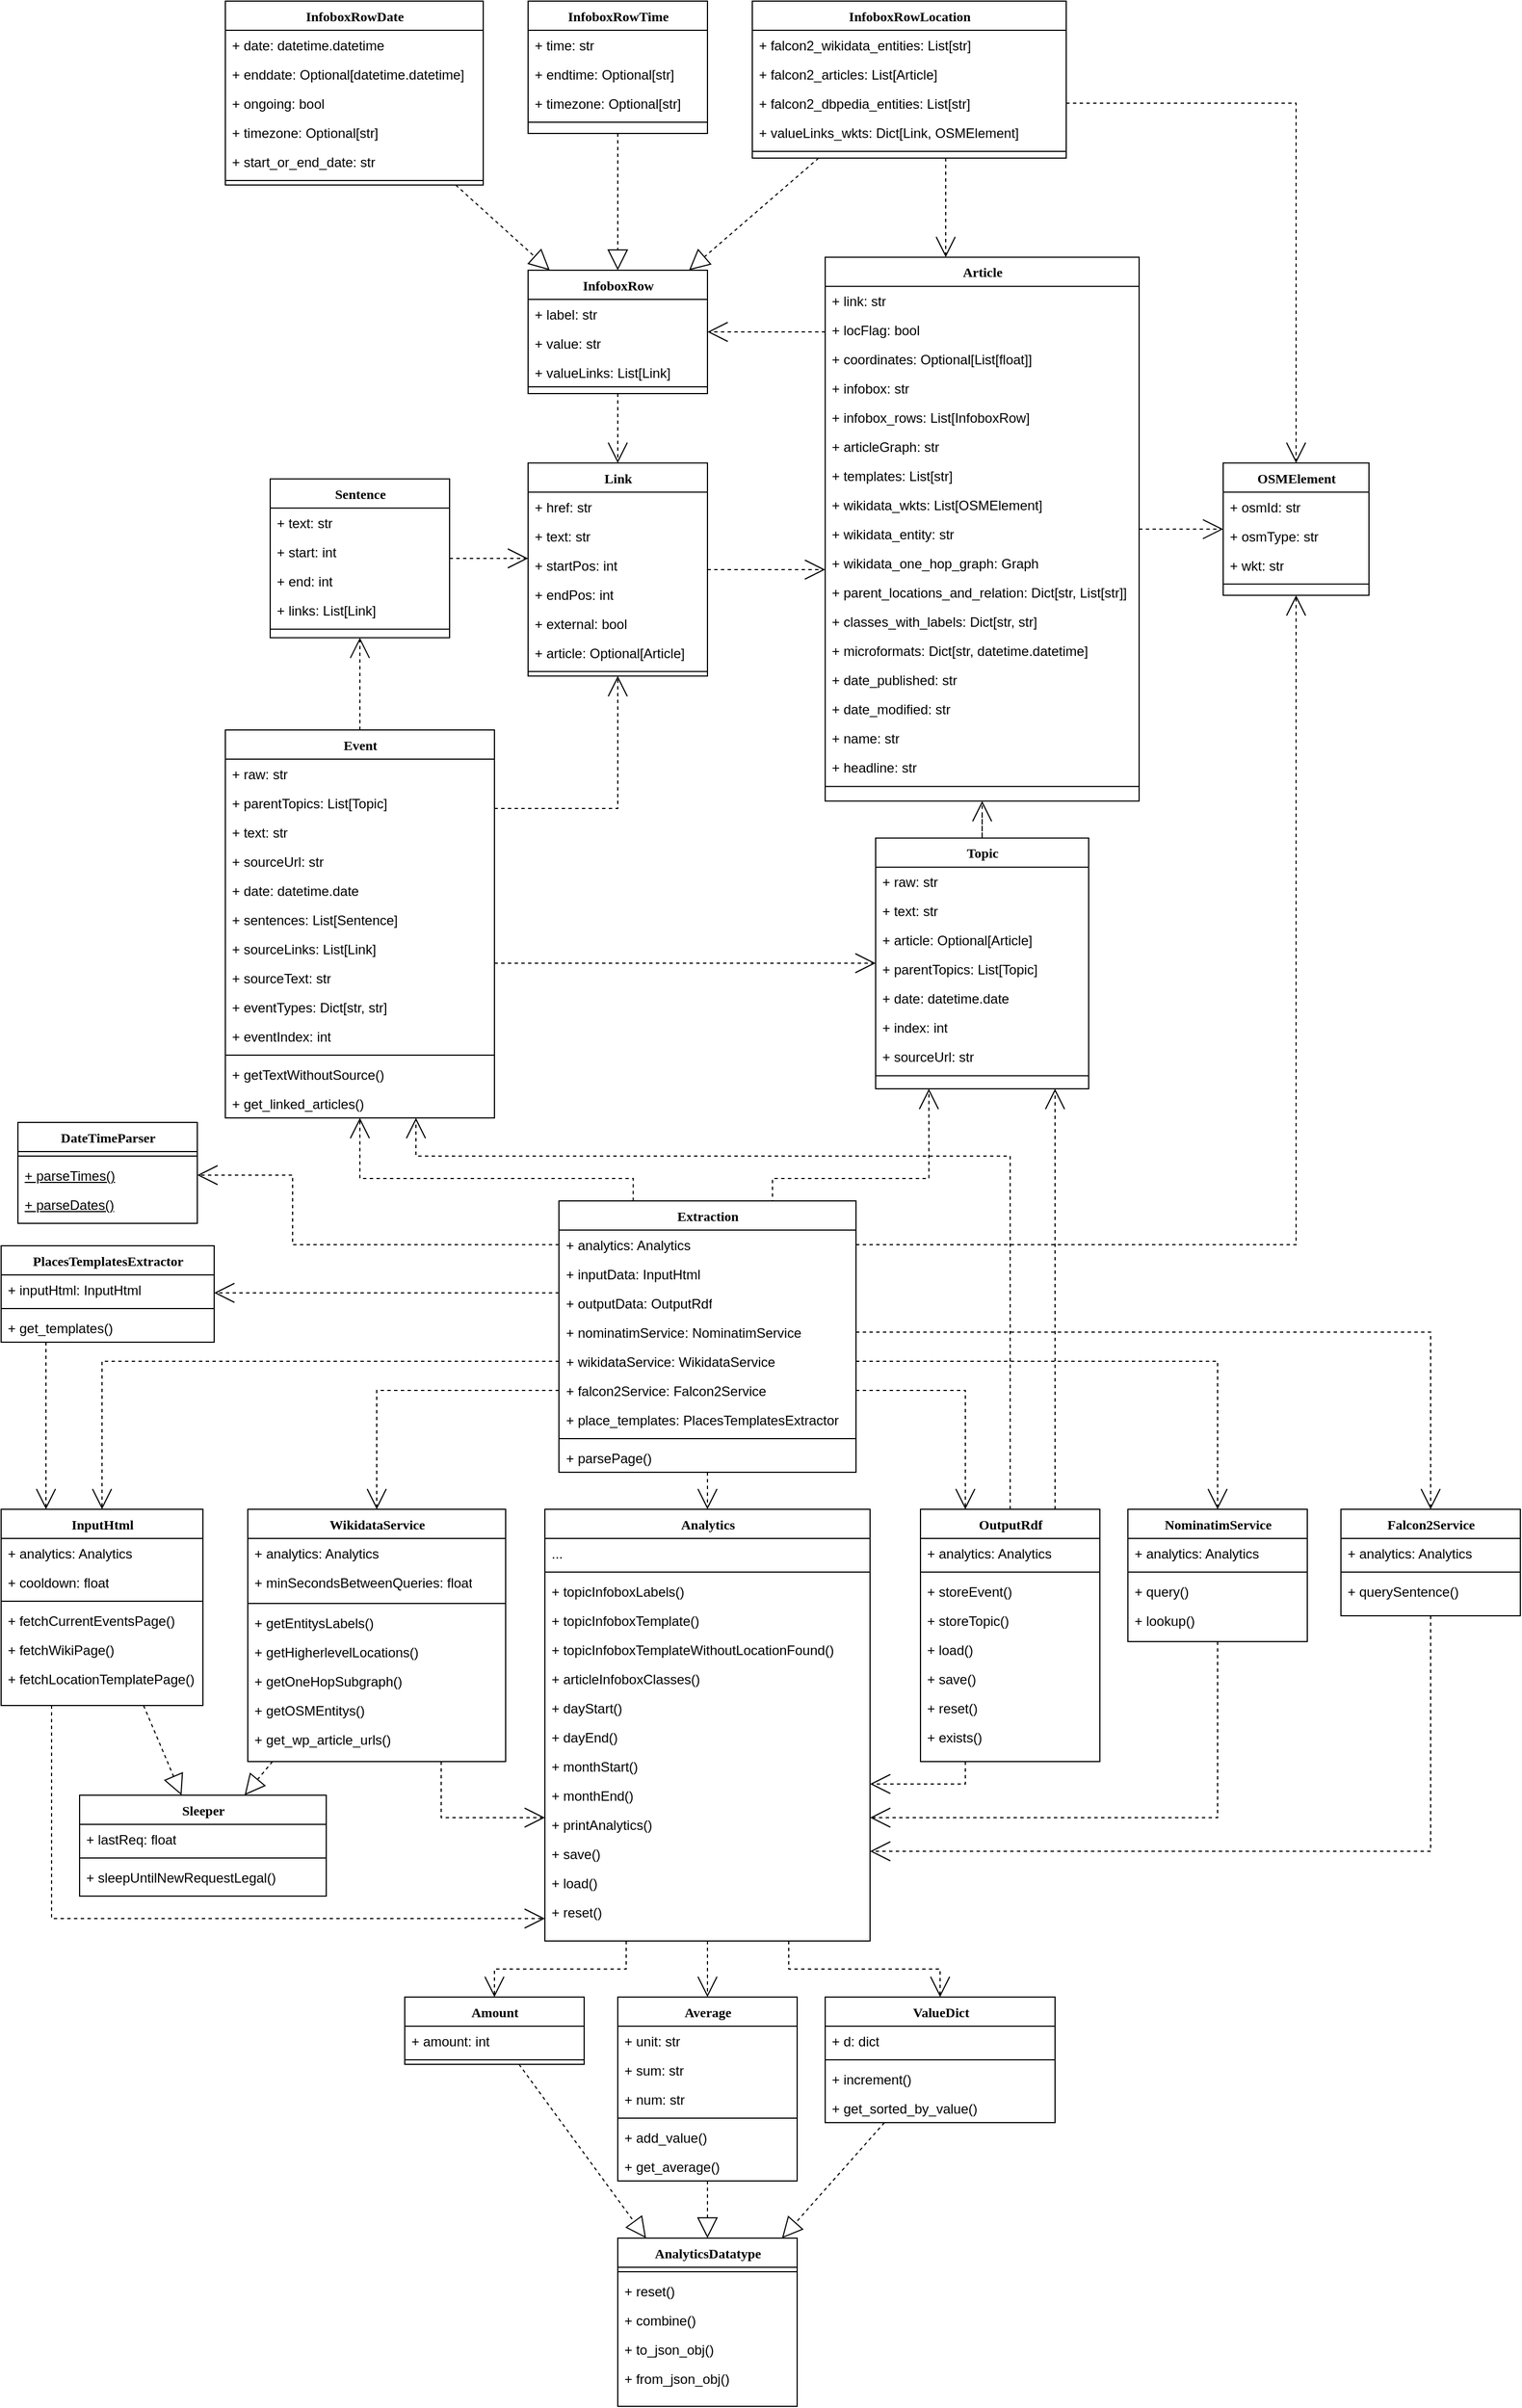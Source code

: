 <mxfile version="20.5.1" type="device"><diagram name="Page-1" id="6133507b-19e7-1e82-6fc7-422aa6c4b21f"><mxGraphModel dx="1422" dy="2461" grid="1" gridSize="10" guides="1" tooltips="1" connect="1" arrows="1" fold="1" page="1" pageScale="1" pageWidth="1100" pageHeight="850" background="none" math="0" shadow="0"><root><mxCell id="0"/><mxCell id="1" parent="0"/><mxCell id="b94bc138ca980ef-13" style="edgeStyle=elbowEdgeStyle;rounded=0;html=1;dashed=1;labelBackgroundColor=none;startArrow=none;startFill=0;startSize=8;endArrow=open;endFill=0;endSize=16;fontFamily=Verdana;fontSize=12;exitX=0.25;exitY=1;exitDx=0;exitDy=0;elbow=vertical;" parent="1" source="235556782a83e6d0-1" target="tL6oyYYr1yJ9kMvQahak-5" edge="1"><mxGeometry relative="1" as="geometry"><mxPoint x="815" y="602" as="targetPoint"/><mxPoint x="870" y="660" as="sourcePoint"/><Array as="points"><mxPoint x="860" y="670"/></Array></mxGeometry></mxCell><mxCell id="tL6oyYYr1yJ9kMvQahak-127" style="edgeStyle=elbowEdgeStyle;shape=connector;rounded=0;orthogonalLoop=1;jettySize=auto;html=1;dashed=1;labelBackgroundColor=none;strokeColor=default;fontFamily=Verdana;fontSize=12;fontColor=default;startArrow=none;startFill=0;endArrow=open;endFill=0;startSize=8;endSize=16;exitX=0.75;exitY=0;exitDx=0;exitDy=0;" parent="1" source="235556782a83e6d0-1" target="tL6oyYYr1yJ9kMvQahak-45" edge="1"><mxGeometry relative="1" as="geometry"><mxPoint x="1015" y="-20" as="targetPoint"/></mxGeometry></mxCell><mxCell id="tL6oyYYr1yJ9kMvQahak-221" style="edgeStyle=orthogonalEdgeStyle;shape=connector;rounded=0;orthogonalLoop=1;jettySize=auto;html=1;dashed=1;labelBackgroundColor=none;strokeColor=default;fontFamily=Verdana;fontSize=12;fontColor=default;startArrow=none;startFill=0;endArrow=open;endFill=0;startSize=8;endSize=16;exitX=0.5;exitY=0;exitDx=0;exitDy=0;" parent="1" source="235556782a83e6d0-1" target="tL6oyYYr1yJ9kMvQahak-55" edge="1"><mxGeometry relative="1" as="geometry"><mxPoint x="610" y="-10" as="targetPoint"/><Array as="points"><mxPoint x="940" y="110"/><mxPoint x="410" y="110"/></Array></mxGeometry></mxCell><mxCell id="235556782a83e6d0-1" value="OutputRdf" style="swimlane;html=1;fontStyle=1;align=center;verticalAlign=top;childLayout=stackLayout;horizontal=1;startSize=26;horizontalStack=0;resizeParent=1;resizeLast=0;collapsible=1;marginBottom=0;swimlaneFillColor=#ffffff;rounded=0;shadow=0;comic=0;labelBackgroundColor=none;strokeWidth=1;fillColor=none;fontFamily=Verdana;fontSize=12" parent="1" vertex="1"><mxGeometry x="860" y="425" width="160" height="225" as="geometry"/></mxCell><mxCell id="235556782a83e6d0-2" value="+ analytics: Analytics" style="text;html=1;strokeColor=none;fillColor=none;align=left;verticalAlign=top;spacingLeft=4;spacingRight=4;whiteSpace=wrap;overflow=hidden;rotatable=0;points=[[0,0.5],[1,0.5]];portConstraint=eastwest;" parent="235556782a83e6d0-1" vertex="1"><mxGeometry y="26" width="160" height="26" as="geometry"/></mxCell><mxCell id="235556782a83e6d0-6" value="" style="line;html=1;strokeWidth=1;fillColor=none;align=left;verticalAlign=middle;spacingTop=-1;spacingLeft=3;spacingRight=3;rotatable=0;labelPosition=right;points=[];portConstraint=eastwest;" parent="235556782a83e6d0-1" vertex="1"><mxGeometry y="52" width="160" height="8" as="geometry"/></mxCell><mxCell id="235556782a83e6d0-7" value="+ storeEvent()" style="text;html=1;strokeColor=none;fillColor=none;align=left;verticalAlign=top;spacingLeft=4;spacingRight=4;whiteSpace=wrap;overflow=hidden;rotatable=0;points=[[0,0.5],[1,0.5]];portConstraint=eastwest;" parent="235556782a83e6d0-1" vertex="1"><mxGeometry y="60" width="160" height="26" as="geometry"/></mxCell><mxCell id="tL6oyYYr1yJ9kMvQahak-110" value="+ storeTopic()" style="text;html=1;strokeColor=none;fillColor=none;align=left;verticalAlign=top;spacingLeft=4;spacingRight=4;whiteSpace=wrap;overflow=hidden;rotatable=0;points=[[0,0.5],[1,0.5]];portConstraint=eastwest;" parent="235556782a83e6d0-1" vertex="1"><mxGeometry y="86" width="160" height="26" as="geometry"/></mxCell><mxCell id="tL6oyYYr1yJ9kMvQahak-111" value="+ load()" style="text;html=1;strokeColor=none;fillColor=none;align=left;verticalAlign=top;spacingLeft=4;spacingRight=4;whiteSpace=wrap;overflow=hidden;rotatable=0;points=[[0,0.5],[1,0.5]];portConstraint=eastwest;" parent="235556782a83e6d0-1" vertex="1"><mxGeometry y="112" width="160" height="26" as="geometry"/></mxCell><mxCell id="8IQU_0RFSAWz7xUvASIC-2" value="+ save()" style="text;html=1;strokeColor=none;fillColor=none;align=left;verticalAlign=top;spacingLeft=4;spacingRight=4;whiteSpace=wrap;overflow=hidden;rotatable=0;points=[[0,0.5],[1,0.5]];portConstraint=eastwest;" parent="235556782a83e6d0-1" vertex="1"><mxGeometry y="138" width="160" height="26" as="geometry"/></mxCell><mxCell id="8IQU_0RFSAWz7xUvASIC-3" value="+ reset()" style="text;html=1;strokeColor=none;fillColor=none;align=left;verticalAlign=top;spacingLeft=4;spacingRight=4;whiteSpace=wrap;overflow=hidden;rotatable=0;points=[[0,0.5],[1,0.5]];portConstraint=eastwest;" parent="235556782a83e6d0-1" vertex="1"><mxGeometry y="164" width="160" height="26" as="geometry"/></mxCell><mxCell id="tL6oyYYr1yJ9kMvQahak-112" value="+ exists()" style="text;html=1;strokeColor=none;fillColor=none;align=left;verticalAlign=top;spacingLeft=4;spacingRight=4;whiteSpace=wrap;overflow=hidden;rotatable=0;points=[[0,0.5],[1,0.5]];portConstraint=eastwest;" parent="235556782a83e6d0-1" vertex="1"><mxGeometry y="190" width="160" height="26" as="geometry"/></mxCell><mxCell id="tL6oyYYr1yJ9kMvQahak-34" style="edgeStyle=elbowEdgeStyle;shape=connector;rounded=0;orthogonalLoop=1;jettySize=auto;html=1;dashed=1;labelBackgroundColor=none;strokeColor=default;fontFamily=Verdana;fontSize=12;fontColor=default;startArrow=none;startFill=0;endArrow=open;endFill=0;startSize=8;endSize=16;exitX=0.5;exitY=1;exitDx=0;exitDy=0;elbow=vertical;" parent="1" source="78961159f06e98e8-17" target="tL6oyYYr1yJ9kMvQahak-5" edge="1"><mxGeometry relative="1" as="geometry"/></mxCell><mxCell id="tL6oyYYr1yJ9kMvQahak-35" style="edgeStyle=orthogonalEdgeStyle;shape=connector;rounded=0;orthogonalLoop=1;jettySize=auto;html=1;dashed=1;labelBackgroundColor=none;strokeColor=default;fontFamily=Verdana;fontSize=12;fontColor=default;startArrow=none;startFill=0;endArrow=open;endFill=0;startSize=8;endSize=16;exitX=0;exitY=0.5;exitDx=0;exitDy=0;" parent="1" source="tL6oyYYr1yJ9kMvQahak-122" target="tL6oyYYr1yJ9kMvQahak-10" edge="1"><mxGeometry relative="1" as="geometry"/></mxCell><mxCell id="tL6oyYYr1yJ9kMvQahak-36" style="edgeStyle=orthogonalEdgeStyle;shape=connector;rounded=0;orthogonalLoop=1;jettySize=auto;html=1;dashed=1;labelBackgroundColor=none;strokeColor=default;fontFamily=Verdana;fontSize=12;fontColor=default;startArrow=none;startFill=0;endArrow=open;endFill=0;startSize=8;endSize=16;exitX=0;exitY=0.5;exitDx=0;exitDy=0;" parent="1" source="tL6oyYYr1yJ9kMvQahak-123" target="tL6oyYYr1yJ9kMvQahak-20" edge="1"><mxGeometry relative="1" as="geometry"/></mxCell><mxCell id="tL6oyYYr1yJ9kMvQahak-37" style="edgeStyle=orthogonalEdgeStyle;shape=connector;rounded=0;orthogonalLoop=1;jettySize=auto;html=1;dashed=1;labelBackgroundColor=none;strokeColor=default;fontFamily=Verdana;fontSize=12;fontColor=default;startArrow=none;startFill=0;endArrow=open;endFill=0;startSize=8;endSize=16;exitX=1;exitY=0.5;exitDx=0;exitDy=0;" parent="1" source="tL6oyYYr1yJ9kMvQahak-121" target="tL6oyYYr1yJ9kMvQahak-25" edge="1"><mxGeometry relative="1" as="geometry"/></mxCell><mxCell id="tL6oyYYr1yJ9kMvQahak-38" style="edgeStyle=orthogonalEdgeStyle;shape=connector;rounded=0;orthogonalLoop=1;jettySize=auto;html=1;dashed=1;labelBackgroundColor=none;strokeColor=default;fontFamily=Verdana;fontSize=12;fontColor=default;startArrow=none;startFill=0;endArrow=open;endFill=0;startSize=8;endSize=16;exitX=1;exitY=0.5;exitDx=0;exitDy=0;" parent="1" source="tL6oyYYr1yJ9kMvQahak-122" target="tL6oyYYr1yJ9kMvQahak-15" edge="1"><mxGeometry relative="1" as="geometry"/></mxCell><mxCell id="tL6oyYYr1yJ9kMvQahak-39" style="edgeStyle=orthogonalEdgeStyle;shape=connector;rounded=0;orthogonalLoop=1;jettySize=auto;html=1;dashed=1;labelBackgroundColor=none;strokeColor=default;fontFamily=Verdana;fontSize=12;fontColor=default;startArrow=none;startFill=0;endArrow=open;endFill=0;startSize=8;endSize=16;exitX=1;exitY=0.5;exitDx=0;exitDy=0;entryX=0.25;entryY=0;entryDx=0;entryDy=0;" parent="1" source="tL6oyYYr1yJ9kMvQahak-123" target="235556782a83e6d0-1" edge="1"><mxGeometry relative="1" as="geometry"/></mxCell><mxCell id="tL6oyYYr1yJ9kMvQahak-125" style="edgeStyle=orthogonalEdgeStyle;shape=connector;rounded=0;orthogonalLoop=1;jettySize=auto;html=1;dashed=1;labelBackgroundColor=none;strokeColor=default;fontFamily=Verdana;fontSize=12;fontColor=default;startArrow=none;startFill=0;endArrow=open;endFill=0;startSize=8;endSize=16;exitX=0;exitY=0.5;exitDx=0;exitDy=0;entryX=1;entryY=0.5;entryDx=0;entryDy=0;" parent="1" source="78961159f06e98e8-23" target="tL6oyYYr1yJ9kMvQahak-98" edge="1"><mxGeometry relative="1" as="geometry"><Array as="points"><mxPoint x="300" y="189"/><mxPoint x="300" y="127"/></Array></mxGeometry></mxCell><mxCell id="tL6oyYYr1yJ9kMvQahak-126" style="edgeStyle=orthogonalEdgeStyle;shape=connector;rounded=0;orthogonalLoop=1;jettySize=auto;html=1;dashed=1;labelBackgroundColor=none;strokeColor=default;fontFamily=Verdana;fontSize=12;fontColor=default;startArrow=none;startFill=0;endArrow=open;endFill=0;startSize=8;endSize=16;exitX=0.75;exitY=0;exitDx=0;exitDy=0;entryX=0.25;entryY=1;entryDx=0;entryDy=0;" parent="1" source="78961159f06e98e8-17" target="tL6oyYYr1yJ9kMvQahak-45" edge="1"><mxGeometry relative="1" as="geometry"><mxPoint x="635.76" y="160.0" as="sourcePoint"/><mxPoint x="950" y="90" as="targetPoint"/><Array as="points"><mxPoint x="728" y="130"/><mxPoint x="868" y="130"/></Array></mxGeometry></mxCell><mxCell id="tL6oyYYr1yJ9kMvQahak-129" style="edgeStyle=orthogonalEdgeStyle;shape=connector;rounded=0;orthogonalLoop=1;jettySize=auto;html=1;dashed=1;labelBackgroundColor=none;strokeColor=default;fontFamily=Verdana;fontSize=12;fontColor=default;startArrow=none;startFill=0;endArrow=open;endFill=0;startSize=8;endSize=16;exitX=0.25;exitY=0;exitDx=0;exitDy=0;entryX=0.5;entryY=1;entryDx=0;entryDy=0;" parent="1" source="78961159f06e98e8-17" target="tL6oyYYr1yJ9kMvQahak-55" edge="1"><mxGeometry relative="1" as="geometry"><mxPoint x="610" y="158.39" as="sourcePoint"/><Array as="points"><mxPoint x="604" y="130"/><mxPoint x="360" y="130"/></Array></mxGeometry></mxCell><mxCell id="tL6oyYYr1yJ9kMvQahak-138" style="edgeStyle=orthogonalEdgeStyle;shape=connector;rounded=0;orthogonalLoop=1;jettySize=auto;html=1;dashed=1;labelBackgroundColor=none;strokeColor=default;fontFamily=Verdana;fontSize=12;fontColor=default;startArrow=none;startFill=0;endArrow=open;endFill=0;startSize=8;endSize=16;entryX=0.5;entryY=1;entryDx=0;entryDy=0;exitX=1;exitY=0.5;exitDx=0;exitDy=0;" parent="1" source="78961159f06e98e8-23" target="tL6oyYYr1yJ9kMvQahak-84" edge="1"><mxGeometry relative="1" as="geometry"><mxPoint x="780" y="-220" as="targetPoint"/></mxGeometry></mxCell><mxCell id="78961159f06e98e8-17" value="Extraction" style="swimlane;html=1;fontStyle=1;align=center;verticalAlign=top;childLayout=stackLayout;horizontal=1;startSize=26;horizontalStack=0;resizeParent=1;resizeLast=0;collapsible=1;marginBottom=0;swimlaneFillColor=#ffffff;rounded=0;shadow=0;comic=0;labelBackgroundColor=none;strokeWidth=1;fillColor=none;fontFamily=Verdana;fontSize=12" parent="1" vertex="1"><mxGeometry x="537.5" y="150" width="265" height="242" as="geometry"/></mxCell><mxCell id="78961159f06e98e8-23" value="+ analytics: Analytics" style="text;html=1;strokeColor=none;fillColor=none;align=left;verticalAlign=top;spacingLeft=4;spacingRight=4;whiteSpace=wrap;overflow=hidden;rotatable=0;points=[[0,0.5],[1,0.5]];portConstraint=eastwest;" parent="78961159f06e98e8-17" vertex="1"><mxGeometry y="26" width="265" height="26" as="geometry"/></mxCell><mxCell id="tL6oyYYr1yJ9kMvQahak-119" value="+ inputData: InputHtml" style="text;html=1;strokeColor=none;fillColor=none;align=left;verticalAlign=top;spacingLeft=4;spacingRight=4;whiteSpace=wrap;overflow=hidden;rotatable=0;points=[[0,0.5],[1,0.5]];portConstraint=eastwest;" parent="78961159f06e98e8-17" vertex="1"><mxGeometry y="52" width="265" height="26" as="geometry"/></mxCell><mxCell id="tL6oyYYr1yJ9kMvQahak-120" value="+ outputData: OutputRdf" style="text;html=1;strokeColor=none;fillColor=none;align=left;verticalAlign=top;spacingLeft=4;spacingRight=4;whiteSpace=wrap;overflow=hidden;rotatable=0;points=[[0,0.5],[1,0.5]];portConstraint=eastwest;" parent="78961159f06e98e8-17" vertex="1"><mxGeometry y="78" width="265" height="26" as="geometry"/></mxCell><mxCell id="tL6oyYYr1yJ9kMvQahak-121" value="+ nominatimService: NominatimService" style="text;html=1;strokeColor=none;fillColor=none;align=left;verticalAlign=top;spacingLeft=4;spacingRight=4;whiteSpace=wrap;overflow=hidden;rotatable=0;points=[[0,0.5],[1,0.5]];portConstraint=eastwest;" parent="78961159f06e98e8-17" vertex="1"><mxGeometry y="104" width="265" height="26" as="geometry"/></mxCell><mxCell id="tL6oyYYr1yJ9kMvQahak-122" value="+ wikidataService: WikidataService" style="text;html=1;strokeColor=none;fillColor=none;align=left;verticalAlign=top;spacingLeft=4;spacingRight=4;whiteSpace=wrap;overflow=hidden;rotatable=0;points=[[0,0.5],[1,0.5]];portConstraint=eastwest;" parent="78961159f06e98e8-17" vertex="1"><mxGeometry y="130" width="265" height="26" as="geometry"/></mxCell><mxCell id="tL6oyYYr1yJ9kMvQahak-123" value="+ falcon2Service: Falcon2Service" style="text;html=1;strokeColor=none;fillColor=none;align=left;verticalAlign=top;spacingLeft=4;spacingRight=4;whiteSpace=wrap;overflow=hidden;rotatable=0;points=[[0,0.5],[1,0.5]];portConstraint=eastwest;" parent="78961159f06e98e8-17" vertex="1"><mxGeometry y="156" width="265" height="26" as="geometry"/></mxCell><mxCell id="8IQU_0RFSAWz7xUvASIC-1" value="+ place_templates: PlacesTemplatesExtractor" style="text;html=1;strokeColor=none;fillColor=none;align=left;verticalAlign=top;spacingLeft=4;spacingRight=4;whiteSpace=wrap;overflow=hidden;rotatable=0;points=[[0,0.5],[1,0.5]];portConstraint=eastwest;" parent="78961159f06e98e8-17" vertex="1"><mxGeometry y="182" width="265" height="26" as="geometry"/></mxCell><mxCell id="78961159f06e98e8-19" value="" style="line;html=1;strokeWidth=1;fillColor=none;align=left;verticalAlign=middle;spacingTop=-1;spacingLeft=3;spacingRight=3;rotatable=0;labelPosition=right;points=[];portConstraint=eastwest;" parent="78961159f06e98e8-17" vertex="1"><mxGeometry y="208" width="265" height="8" as="geometry"/></mxCell><mxCell id="78961159f06e98e8-27" value="+ parsePage()" style="text;html=1;strokeColor=none;fillColor=none;align=left;verticalAlign=top;spacingLeft=4;spacingRight=4;whiteSpace=wrap;overflow=hidden;rotatable=0;points=[[0,0.5],[1,0.5]];portConstraint=eastwest;" parent="78961159f06e98e8-17" vertex="1"><mxGeometry y="216" width="265" height="26" as="geometry"/></mxCell><mxCell id="n86Eimb11RbIg3Cyegbr-37" style="edgeStyle=elbowEdgeStyle;shape=connector;rounded=0;orthogonalLoop=1;jettySize=auto;elbow=vertical;html=1;dashed=1;labelBackgroundColor=none;strokeColor=default;fontFamily=Verdana;fontSize=12;fontColor=default;startArrow=none;startFill=0;endArrow=open;endFill=0;startSize=8;endSize=16;exitX=0.25;exitY=1;exitDx=0;exitDy=0;" edge="1" parent="1" source="tL6oyYYr1yJ9kMvQahak-5" target="n86Eimb11RbIg3Cyegbr-4"><mxGeometry relative="1" as="geometry"/></mxCell><mxCell id="n86Eimb11RbIg3Cyegbr-38" style="edgeStyle=elbowEdgeStyle;shape=connector;rounded=0;orthogonalLoop=1;jettySize=auto;elbow=vertical;html=1;dashed=1;labelBackgroundColor=none;strokeColor=default;fontFamily=Verdana;fontSize=12;fontColor=default;startArrow=none;startFill=0;endArrow=open;endFill=0;startSize=8;endSize=16;exitX=0.75;exitY=1;exitDx=0;exitDy=0;" edge="1" parent="1" source="tL6oyYYr1yJ9kMvQahak-5" target="n86Eimb11RbIg3Cyegbr-24"><mxGeometry relative="1" as="geometry"/></mxCell><mxCell id="n86Eimb11RbIg3Cyegbr-39" style="edgeStyle=elbowEdgeStyle;shape=connector;rounded=0;orthogonalLoop=1;jettySize=auto;elbow=vertical;html=1;dashed=1;labelBackgroundColor=none;strokeColor=default;fontFamily=Verdana;fontSize=12;fontColor=default;startArrow=none;startFill=0;endArrow=open;endFill=0;startSize=8;endSize=16;exitX=0.5;exitY=1;exitDx=0;exitDy=0;" edge="1" parent="1" source="tL6oyYYr1yJ9kMvQahak-5" target="n86Eimb11RbIg3Cyegbr-21"><mxGeometry relative="1" as="geometry"/></mxCell><mxCell id="tL6oyYYr1yJ9kMvQahak-5" value="Analytics" style="swimlane;html=1;fontStyle=1;align=center;verticalAlign=top;childLayout=stackLayout;horizontal=1;startSize=26;horizontalStack=0;resizeParent=1;resizeLast=0;collapsible=1;marginBottom=0;swimlaneFillColor=#ffffff;rounded=0;shadow=0;comic=0;labelBackgroundColor=none;strokeWidth=1;fillColor=none;fontFamily=Verdana;fontSize=12" parent="1" vertex="1"><mxGeometry x="525" y="425" width="290" height="385" as="geometry"/></mxCell><mxCell id="tL6oyYYr1yJ9kMvQahak-6" value="..." style="text;html=1;strokeColor=none;fillColor=none;align=left;verticalAlign=top;spacingLeft=4;spacingRight=4;whiteSpace=wrap;overflow=hidden;rotatable=0;points=[[0,0.5],[1,0.5]];portConstraint=eastwest;" parent="tL6oyYYr1yJ9kMvQahak-5" vertex="1"><mxGeometry y="26" width="290" height="26" as="geometry"/></mxCell><mxCell id="tL6oyYYr1yJ9kMvQahak-8" value="" style="line;html=1;strokeWidth=1;fillColor=none;align=left;verticalAlign=middle;spacingTop=-1;spacingLeft=3;spacingRight=3;rotatable=0;labelPosition=right;points=[];portConstraint=eastwest;" parent="tL6oyYYr1yJ9kMvQahak-5" vertex="1"><mxGeometry y="52" width="290" height="8" as="geometry"/></mxCell><mxCell id="tL6oyYYr1yJ9kMvQahak-9" value="+ topicInfoboxLabels()" style="text;html=1;strokeColor=none;fillColor=none;align=left;verticalAlign=top;spacingLeft=4;spacingRight=4;whiteSpace=wrap;overflow=hidden;rotatable=0;points=[[0,0.5],[1,0.5]];portConstraint=eastwest;" parent="tL6oyYYr1yJ9kMvQahak-5" vertex="1"><mxGeometry y="60" width="290" height="26" as="geometry"/></mxCell><mxCell id="tL6oyYYr1yJ9kMvQahak-194" value="+ topicInfoboxTemplate()" style="text;html=1;strokeColor=none;fillColor=none;align=left;verticalAlign=top;spacingLeft=4;spacingRight=4;whiteSpace=wrap;overflow=hidden;rotatable=0;points=[[0,0.5],[1,0.5]];portConstraint=eastwest;" parent="tL6oyYYr1yJ9kMvQahak-5" vertex="1"><mxGeometry y="86" width="290" height="26" as="geometry"/></mxCell><mxCell id="tL6oyYYr1yJ9kMvQahak-195" value="+ topicInfoboxTemplateWithoutLocationFound()" style="text;html=1;strokeColor=none;fillColor=none;align=left;verticalAlign=top;spacingLeft=4;spacingRight=4;whiteSpace=wrap;overflow=hidden;rotatable=0;points=[[0,0.5],[1,0.5]];portConstraint=eastwest;" parent="tL6oyYYr1yJ9kMvQahak-5" vertex="1"><mxGeometry y="112" width="290" height="26" as="geometry"/></mxCell><mxCell id="tL6oyYYr1yJ9kMvQahak-196" value="+ articleInfoboxClasses()" style="text;html=1;strokeColor=none;fillColor=none;align=left;verticalAlign=top;spacingLeft=4;spacingRight=4;whiteSpace=wrap;overflow=hidden;rotatable=0;points=[[0,0.5],[1,0.5]];portConstraint=eastwest;" parent="tL6oyYYr1yJ9kMvQahak-5" vertex="1"><mxGeometry y="138" width="290" height="26" as="geometry"/></mxCell><mxCell id="tL6oyYYr1yJ9kMvQahak-200" value="+ dayStart()" style="text;html=1;strokeColor=none;fillColor=none;align=left;verticalAlign=top;spacingLeft=4;spacingRight=4;whiteSpace=wrap;overflow=hidden;rotatable=0;points=[[0,0.5],[1,0.5]];portConstraint=eastwest;" parent="tL6oyYYr1yJ9kMvQahak-5" vertex="1"><mxGeometry y="164" width="290" height="26" as="geometry"/></mxCell><mxCell id="tL6oyYYr1yJ9kMvQahak-201" value="+ dayEnd()" style="text;html=1;strokeColor=none;fillColor=none;align=left;verticalAlign=top;spacingLeft=4;spacingRight=4;whiteSpace=wrap;overflow=hidden;rotatable=0;points=[[0,0.5],[1,0.5]];portConstraint=eastwest;" parent="tL6oyYYr1yJ9kMvQahak-5" vertex="1"><mxGeometry y="190" width="290" height="26" as="geometry"/></mxCell><mxCell id="tL6oyYYr1yJ9kMvQahak-202" value="+ monthStart()" style="text;html=1;strokeColor=none;fillColor=none;align=left;verticalAlign=top;spacingLeft=4;spacingRight=4;whiteSpace=wrap;overflow=hidden;rotatable=0;points=[[0,0.5],[1,0.5]];portConstraint=eastwest;" parent="tL6oyYYr1yJ9kMvQahak-5" vertex="1"><mxGeometry y="216" width="290" height="26" as="geometry"/></mxCell><mxCell id="tL6oyYYr1yJ9kMvQahak-203" value="+ monthEnd()" style="text;html=1;strokeColor=none;fillColor=none;align=left;verticalAlign=top;spacingLeft=4;spacingRight=4;whiteSpace=wrap;overflow=hidden;rotatable=0;points=[[0,0.5],[1,0.5]];portConstraint=eastwest;" parent="tL6oyYYr1yJ9kMvQahak-5" vertex="1"><mxGeometry y="242" width="290" height="26" as="geometry"/></mxCell><mxCell id="tL6oyYYr1yJ9kMvQahak-204" value="+ printAnalytics()" style="text;html=1;strokeColor=none;fillColor=none;align=left;verticalAlign=top;spacingLeft=4;spacingRight=4;whiteSpace=wrap;overflow=hidden;rotatable=0;points=[[0,0.5],[1,0.5]];portConstraint=eastwest;" parent="tL6oyYYr1yJ9kMvQahak-5" vertex="1"><mxGeometry y="268" width="290" height="26" as="geometry"/></mxCell><mxCell id="tL6oyYYr1yJ9kMvQahak-205" value="+ save()" style="text;html=1;strokeColor=none;fillColor=none;align=left;verticalAlign=top;spacingLeft=4;spacingRight=4;whiteSpace=wrap;overflow=hidden;rotatable=0;points=[[0,0.5],[1,0.5]];portConstraint=eastwest;" parent="tL6oyYYr1yJ9kMvQahak-5" vertex="1"><mxGeometry y="294" width="290" height="26" as="geometry"/></mxCell><mxCell id="tL6oyYYr1yJ9kMvQahak-206" value="+ load()" style="text;html=1;strokeColor=none;fillColor=none;align=left;verticalAlign=top;spacingLeft=4;spacingRight=4;whiteSpace=wrap;overflow=hidden;rotatable=0;points=[[0,0.5],[1,0.5]];portConstraint=eastwest;" parent="tL6oyYYr1yJ9kMvQahak-5" vertex="1"><mxGeometry y="320" width="290" height="26" as="geometry"/></mxCell><mxCell id="tL6oyYYr1yJ9kMvQahak-207" value="+ reset()" style="text;html=1;strokeColor=none;fillColor=none;align=left;verticalAlign=top;spacingLeft=4;spacingRight=4;whiteSpace=wrap;overflow=hidden;rotatable=0;points=[[0,0.5],[1,0.5]];portConstraint=eastwest;" parent="tL6oyYYr1yJ9kMvQahak-5" vertex="1"><mxGeometry y="346" width="290" height="26" as="geometry"/></mxCell><mxCell id="tL6oyYYr1yJ9kMvQahak-30" style="edgeStyle=elbowEdgeStyle;shape=connector;rounded=0;orthogonalLoop=1;jettySize=auto;html=1;dashed=1;labelBackgroundColor=none;strokeColor=default;fontFamily=Verdana;fontSize=12;fontColor=default;startArrow=none;startFill=0;endArrow=open;endFill=0;startSize=8;endSize=16;elbow=vertical;exitX=0.25;exitY=1;exitDx=0;exitDy=0;" parent="1" source="tL6oyYYr1yJ9kMvQahak-10" target="tL6oyYYr1yJ9kMvQahak-5" edge="1"><mxGeometry relative="1" as="geometry"><mxPoint x="520" y="860" as="targetPoint"/><Array as="points"><mxPoint x="400" y="790"/><mxPoint x="260" y="800"/><mxPoint x="280" y="790"/></Array><mxPoint x="50" y="630" as="sourcePoint"/></mxGeometry></mxCell><mxCell id="tL6oyYYr1yJ9kMvQahak-10" value="InputHtml" style="swimlane;html=1;fontStyle=1;align=center;verticalAlign=top;childLayout=stackLayout;horizontal=1;startSize=26;horizontalStack=0;resizeParent=1;resizeLast=0;collapsible=1;marginBottom=0;swimlaneFillColor=#ffffff;rounded=0;shadow=0;comic=0;labelBackgroundColor=none;strokeWidth=1;fillColor=none;fontFamily=Verdana;fontSize=12" parent="1" vertex="1"><mxGeometry x="40" y="425" width="180" height="175" as="geometry"/></mxCell><mxCell id="tL6oyYYr1yJ9kMvQahak-11" value="+ analytics: Analytics" style="text;html=1;strokeColor=none;fillColor=none;align=left;verticalAlign=top;spacingLeft=4;spacingRight=4;whiteSpace=wrap;overflow=hidden;rotatable=0;points=[[0,0.5],[1,0.5]];portConstraint=eastwest;" parent="tL6oyYYr1yJ9kMvQahak-10" vertex="1"><mxGeometry y="26" width="180" height="26" as="geometry"/></mxCell><mxCell id="tL6oyYYr1yJ9kMvQahak-117" value="+ cooldown: float" style="text;html=1;strokeColor=none;fillColor=none;align=left;verticalAlign=top;spacingLeft=4;spacingRight=4;whiteSpace=wrap;overflow=hidden;rotatable=0;points=[[0,0.5],[1,0.5]];portConstraint=eastwest;" parent="tL6oyYYr1yJ9kMvQahak-10" vertex="1"><mxGeometry y="52" width="180" height="26" as="geometry"/></mxCell><mxCell id="tL6oyYYr1yJ9kMvQahak-13" value="" style="line;html=1;strokeWidth=1;fillColor=none;align=left;verticalAlign=middle;spacingTop=-1;spacingLeft=3;spacingRight=3;rotatable=0;labelPosition=right;points=[];portConstraint=eastwest;" parent="tL6oyYYr1yJ9kMvQahak-10" vertex="1"><mxGeometry y="78" width="180" height="8" as="geometry"/></mxCell><mxCell id="tL6oyYYr1yJ9kMvQahak-14" value="+ fetchCurrentEventsPage()" style="text;html=1;strokeColor=none;fillColor=none;align=left;verticalAlign=top;spacingLeft=4;spacingRight=4;whiteSpace=wrap;overflow=hidden;rotatable=0;points=[[0,0.5],[1,0.5]];portConstraint=eastwest;" parent="tL6oyYYr1yJ9kMvQahak-10" vertex="1"><mxGeometry y="86" width="180" height="26" as="geometry"/></mxCell><mxCell id="tL6oyYYr1yJ9kMvQahak-118" value="+ fetchWikiPage()" style="text;html=1;strokeColor=none;fillColor=none;align=left;verticalAlign=top;spacingLeft=4;spacingRight=4;whiteSpace=wrap;overflow=hidden;rotatable=0;points=[[0,0.5],[1,0.5]];portConstraint=eastwest;" parent="tL6oyYYr1yJ9kMvQahak-10" vertex="1"><mxGeometry y="112" width="180" height="26" as="geometry"/></mxCell><mxCell id="2IUB4407FBH-Z3Yltxp0-8" value="+ fetchLocationTemplatePage()" style="text;html=1;strokeColor=none;fillColor=none;align=left;verticalAlign=top;spacingLeft=4;spacingRight=4;whiteSpace=wrap;overflow=hidden;rotatable=0;points=[[0,0.5],[1,0.5]];portConstraint=eastwest;" parent="tL6oyYYr1yJ9kMvQahak-10" vertex="1"><mxGeometry y="138" width="180" height="26" as="geometry"/></mxCell><mxCell id="tL6oyYYr1yJ9kMvQahak-31" style="edgeStyle=elbowEdgeStyle;shape=connector;rounded=0;orthogonalLoop=1;jettySize=auto;html=1;dashed=1;labelBackgroundColor=none;strokeColor=default;fontFamily=Verdana;fontSize=12;fontColor=default;startArrow=none;startFill=0;endArrow=open;endFill=0;startSize=8;endSize=16;exitX=0.5;exitY=1;exitDx=0;exitDy=0;elbow=vertical;" parent="1" source="tL6oyYYr1yJ9kMvQahak-15" target="tL6oyYYr1yJ9kMvQahak-5" edge="1"><mxGeometry relative="1" as="geometry"><Array as="points"><mxPoint x="1040" y="700"/><mxPoint x="920" y="690"/><mxPoint x="980" y="670"/><mxPoint x="950" y="690"/></Array></mxGeometry></mxCell><mxCell id="tL6oyYYr1yJ9kMvQahak-15" value="NominatimService" style="swimlane;html=1;fontStyle=1;align=center;verticalAlign=top;childLayout=stackLayout;horizontal=1;startSize=26;horizontalStack=0;resizeParent=1;resizeLast=0;collapsible=1;marginBottom=0;swimlaneFillColor=#ffffff;rounded=0;shadow=0;comic=0;labelBackgroundColor=none;strokeWidth=1;fillColor=none;fontFamily=Verdana;fontSize=12" parent="1" vertex="1"><mxGeometry x="1045" y="425" width="160" height="118" as="geometry"/></mxCell><mxCell id="tL6oyYYr1yJ9kMvQahak-16" value="+ analytics: Analytics" style="text;html=1;strokeColor=none;fillColor=none;align=left;verticalAlign=top;spacingLeft=4;spacingRight=4;whiteSpace=wrap;overflow=hidden;rotatable=0;points=[[0,0.5],[1,0.5]];portConstraint=eastwest;" parent="tL6oyYYr1yJ9kMvQahak-15" vertex="1"><mxGeometry y="26" width="160" height="26" as="geometry"/></mxCell><mxCell id="tL6oyYYr1yJ9kMvQahak-18" value="" style="line;html=1;strokeWidth=1;fillColor=none;align=left;verticalAlign=middle;spacingTop=-1;spacingLeft=3;spacingRight=3;rotatable=0;labelPosition=right;points=[];portConstraint=eastwest;" parent="tL6oyYYr1yJ9kMvQahak-15" vertex="1"><mxGeometry y="52" width="160" height="8" as="geometry"/></mxCell><mxCell id="tL6oyYYr1yJ9kMvQahak-19" value="+ query()" style="text;html=1;strokeColor=none;fillColor=none;align=left;verticalAlign=top;spacingLeft=4;spacingRight=4;whiteSpace=wrap;overflow=hidden;rotatable=0;points=[[0,0.5],[1,0.5]];portConstraint=eastwest;" parent="tL6oyYYr1yJ9kMvQahak-15" vertex="1"><mxGeometry y="60" width="160" height="26" as="geometry"/></mxCell><mxCell id="tL6oyYYr1yJ9kMvQahak-113" value="+ lookup()" style="text;html=1;strokeColor=none;fillColor=none;align=left;verticalAlign=top;spacingLeft=4;spacingRight=4;whiteSpace=wrap;overflow=hidden;rotatable=0;points=[[0,0.5],[1,0.5]];portConstraint=eastwest;" parent="tL6oyYYr1yJ9kMvQahak-15" vertex="1"><mxGeometry y="86" width="160" height="26" as="geometry"/></mxCell><mxCell id="tL6oyYYr1yJ9kMvQahak-32" style="edgeStyle=elbowEdgeStyle;shape=connector;rounded=0;orthogonalLoop=1;jettySize=auto;html=1;dashed=1;labelBackgroundColor=none;strokeColor=default;fontFamily=Verdana;fontSize=12;fontColor=default;startArrow=none;startFill=0;endArrow=open;endFill=0;startSize=8;endSize=16;exitX=0.75;exitY=1;exitDx=0;exitDy=0;elbow=vertical;" parent="1" source="tL6oyYYr1yJ9kMvQahak-20" target="tL6oyYYr1yJ9kMvQahak-5" edge="1"><mxGeometry relative="1" as="geometry"><Array as="points"><mxPoint x="470" y="700"/><mxPoint x="479" y="680"/></Array></mxGeometry></mxCell><mxCell id="tL6oyYYr1yJ9kMvQahak-20" value="WikidataService" style="swimlane;html=1;fontStyle=1;align=center;verticalAlign=top;childLayout=stackLayout;horizontal=1;startSize=26;horizontalStack=0;resizeParent=1;resizeLast=0;collapsible=1;marginBottom=0;swimlaneFillColor=#ffffff;rounded=0;shadow=0;comic=0;labelBackgroundColor=none;strokeWidth=1;fillColor=none;fontFamily=Verdana;fontSize=12" parent="1" vertex="1"><mxGeometry x="260" y="425" width="230" height="225" as="geometry"/></mxCell><mxCell id="tL6oyYYr1yJ9kMvQahak-22" value="+ analytics: Analytics" style="text;html=1;strokeColor=none;fillColor=none;align=left;verticalAlign=top;spacingLeft=4;spacingRight=4;whiteSpace=wrap;overflow=hidden;rotatable=0;points=[[0,0.5],[1,0.5]];portConstraint=eastwest;" parent="tL6oyYYr1yJ9kMvQahak-20" vertex="1"><mxGeometry y="26" width="230" height="26" as="geometry"/></mxCell><mxCell id="tL6oyYYr1yJ9kMvQahak-114" value="+ minSecondsBetweenQueries: float" style="text;html=1;strokeColor=none;fillColor=none;align=left;verticalAlign=top;spacingLeft=4;spacingRight=4;whiteSpace=wrap;overflow=hidden;rotatable=0;points=[[0,0.5],[1,0.5]];portConstraint=eastwest;" parent="tL6oyYYr1yJ9kMvQahak-20" vertex="1"><mxGeometry y="52" width="230" height="28" as="geometry"/></mxCell><mxCell id="tL6oyYYr1yJ9kMvQahak-23" value="" style="line;html=1;strokeWidth=1;fillColor=none;align=left;verticalAlign=middle;spacingTop=-1;spacingLeft=3;spacingRight=3;rotatable=0;labelPosition=right;points=[];portConstraint=eastwest;" parent="tL6oyYYr1yJ9kMvQahak-20" vertex="1"><mxGeometry y="80" width="230" height="8" as="geometry"/></mxCell><mxCell id="tL6oyYYr1yJ9kMvQahak-24" value="+ getEntitysLabels()" style="text;html=1;strokeColor=none;fillColor=none;align=left;verticalAlign=top;spacingLeft=4;spacingRight=4;whiteSpace=wrap;overflow=hidden;rotatable=0;points=[[0,0.5],[1,0.5]];portConstraint=eastwest;" parent="tL6oyYYr1yJ9kMvQahak-20" vertex="1"><mxGeometry y="88" width="230" height="26" as="geometry"/></mxCell><mxCell id="tL6oyYYr1yJ9kMvQahak-106" value="+ getHigherlevelLocations()" style="text;html=1;strokeColor=none;fillColor=none;align=left;verticalAlign=top;spacingLeft=4;spacingRight=4;whiteSpace=wrap;overflow=hidden;rotatable=0;points=[[0,0.5],[1,0.5]];portConstraint=eastwest;" parent="tL6oyYYr1yJ9kMvQahak-20" vertex="1"><mxGeometry y="114" width="230" height="26" as="geometry"/></mxCell><mxCell id="tL6oyYYr1yJ9kMvQahak-107" value="+ getOneHopSubgraph()" style="text;html=1;strokeColor=none;fillColor=none;align=left;verticalAlign=top;spacingLeft=4;spacingRight=4;whiteSpace=wrap;overflow=hidden;rotatable=0;points=[[0,0.5],[1,0.5]];portConstraint=eastwest;" parent="tL6oyYYr1yJ9kMvQahak-20" vertex="1"><mxGeometry y="140" width="230" height="26" as="geometry"/></mxCell><mxCell id="tL6oyYYr1yJ9kMvQahak-108" value="+ getOSMEntitys()" style="text;html=1;strokeColor=none;fillColor=none;align=left;verticalAlign=top;spacingLeft=4;spacingRight=4;whiteSpace=wrap;overflow=hidden;rotatable=0;points=[[0,0.5],[1,0.5]];portConstraint=eastwest;" parent="tL6oyYYr1yJ9kMvQahak-20" vertex="1"><mxGeometry y="166" width="230" height="26" as="geometry"/></mxCell><mxCell id="2IUB4407FBH-Z3Yltxp0-7" value="+ get_wp_article_urls()" style="text;html=1;strokeColor=none;fillColor=none;align=left;verticalAlign=top;spacingLeft=4;spacingRight=4;whiteSpace=wrap;overflow=hidden;rotatable=0;points=[[0,0.5],[1,0.5]];portConstraint=eastwest;" parent="tL6oyYYr1yJ9kMvQahak-20" vertex="1"><mxGeometry y="192" width="230" height="26" as="geometry"/></mxCell><mxCell id="tL6oyYYr1yJ9kMvQahak-33" style="edgeStyle=elbowEdgeStyle;shape=connector;rounded=0;orthogonalLoop=1;jettySize=auto;html=1;dashed=1;labelBackgroundColor=none;strokeColor=default;fontFamily=Verdana;fontSize=12;fontColor=default;startArrow=none;startFill=0;endArrow=open;endFill=0;startSize=8;endSize=16;exitX=0.5;exitY=1;exitDx=0;exitDy=0;elbow=vertical;" parent="1" source="tL6oyYYr1yJ9kMvQahak-25" target="tL6oyYYr1yJ9kMvQahak-5" edge="1"><mxGeometry relative="1" as="geometry"><mxPoint x="940" y="530" as="sourcePoint"/><mxPoint x="350" y="680" as="targetPoint"/><Array as="points"><mxPoint x="1040" y="730"/><mxPoint x="1050" y="710"/></Array></mxGeometry></mxCell><mxCell id="tL6oyYYr1yJ9kMvQahak-25" value="Falcon2Service" style="swimlane;html=1;fontStyle=1;align=center;verticalAlign=top;childLayout=stackLayout;horizontal=1;startSize=26;horizontalStack=0;resizeParent=1;resizeLast=0;collapsible=1;marginBottom=0;swimlaneFillColor=#ffffff;rounded=0;shadow=0;comic=0;labelBackgroundColor=none;strokeWidth=1;fillColor=none;fontFamily=Verdana;fontSize=12" parent="1" vertex="1"><mxGeometry x="1235" y="425" width="160" height="95" as="geometry"/></mxCell><mxCell id="tL6oyYYr1yJ9kMvQahak-26" value="+ analytics: Analytics" style="text;html=1;strokeColor=none;fillColor=none;align=left;verticalAlign=top;spacingLeft=4;spacingRight=4;whiteSpace=wrap;overflow=hidden;rotatable=0;points=[[0,0.5],[1,0.5]];portConstraint=eastwest;" parent="tL6oyYYr1yJ9kMvQahak-25" vertex="1"><mxGeometry y="26" width="160" height="26" as="geometry"/></mxCell><mxCell id="tL6oyYYr1yJ9kMvQahak-28" value="" style="line;html=1;strokeWidth=1;fillColor=none;align=left;verticalAlign=middle;spacingTop=-1;spacingLeft=3;spacingRight=3;rotatable=0;labelPosition=right;points=[];portConstraint=eastwest;" parent="tL6oyYYr1yJ9kMvQahak-25" vertex="1"><mxGeometry y="52" width="160" height="8" as="geometry"/></mxCell><mxCell id="tL6oyYYr1yJ9kMvQahak-29" value="+ querySentence()" style="text;html=1;strokeColor=none;fillColor=none;align=left;verticalAlign=top;spacingLeft=4;spacingRight=4;whiteSpace=wrap;overflow=hidden;rotatable=0;points=[[0,0.5],[1,0.5]];portConstraint=eastwest;" parent="tL6oyYYr1yJ9kMvQahak-25" vertex="1"><mxGeometry y="60" width="160" height="26" as="geometry"/></mxCell><mxCell id="tL6oyYYr1yJ9kMvQahak-135" style="edgeStyle=elbowEdgeStyle;shape=connector;rounded=0;orthogonalLoop=1;jettySize=auto;html=1;dashed=1;labelBackgroundColor=none;strokeColor=default;fontFamily=Verdana;fontSize=12;fontColor=default;startArrow=none;startFill=0;endArrow=open;endFill=0;startSize=8;endSize=16;elbow=vertical;" parent="1" source="tL6oyYYr1yJ9kMvQahak-40" target="tL6oyYYr1yJ9kMvQahak-50" edge="1"><mxGeometry relative="1" as="geometry"><mxPoint x="750" y="-580" as="sourcePoint"/></mxGeometry></mxCell><mxCell id="tL6oyYYr1yJ9kMvQahak-136" style="edgeStyle=orthogonalEdgeStyle;shape=connector;rounded=0;orthogonalLoop=1;jettySize=auto;html=1;dashed=1;labelBackgroundColor=none;strokeColor=default;fontFamily=Verdana;fontSize=12;fontColor=default;startArrow=none;startFill=0;endArrow=open;endFill=0;startSize=8;endSize=16;" parent="1" source="tL6oyYYr1yJ9kMvQahak-40" target="tL6oyYYr1yJ9kMvQahak-84" edge="1"><mxGeometry relative="1" as="geometry"/></mxCell><mxCell id="tL6oyYYr1yJ9kMvQahak-40" value="Article" style="swimlane;html=1;fontStyle=1;align=center;verticalAlign=top;childLayout=stackLayout;horizontal=1;startSize=26;horizontalStack=0;resizeParent=1;resizeLast=0;collapsible=1;marginBottom=0;swimlaneFillColor=#ffffff;rounded=0;shadow=0;comic=0;labelBackgroundColor=none;strokeWidth=1;fillColor=none;fontFamily=Verdana;fontSize=12" parent="1" vertex="1"><mxGeometry x="775" y="-691.61" width="280" height="485" as="geometry"/></mxCell><mxCell id="tL6oyYYr1yJ9kMvQahak-41" value="&lt;div&gt;+ link: str&lt;br&gt;&lt;/div&gt;" style="text;html=1;strokeColor=none;fillColor=none;align=left;verticalAlign=top;spacingLeft=4;spacingRight=4;whiteSpace=wrap;overflow=hidden;rotatable=0;points=[[0,0.5],[1,0.5]];portConstraint=eastwest;" parent="tL6oyYYr1yJ9kMvQahak-40" vertex="1"><mxGeometry y="26" width="280" height="26" as="geometry"/></mxCell><mxCell id="tL6oyYYr1yJ9kMvQahak-154" value="+ locFlag: bool" style="text;html=1;strokeColor=none;fillColor=none;align=left;verticalAlign=top;spacingLeft=4;spacingRight=4;whiteSpace=wrap;overflow=hidden;rotatable=0;points=[[0,0.5],[1,0.5]];portConstraint=eastwest;" parent="tL6oyYYr1yJ9kMvQahak-40" vertex="1"><mxGeometry y="52" width="280" height="26" as="geometry"/></mxCell><mxCell id="tL6oyYYr1yJ9kMvQahak-155" value="+ coordinates: Optional[List[float]]" style="text;html=1;strokeColor=none;fillColor=none;align=left;verticalAlign=top;spacingLeft=4;spacingRight=4;whiteSpace=wrap;overflow=hidden;rotatable=0;points=[[0,0.5],[1,0.5]];portConstraint=eastwest;" parent="tL6oyYYr1yJ9kMvQahak-40" vertex="1"><mxGeometry y="78" width="280" height="26" as="geometry"/></mxCell><mxCell id="tL6oyYYr1yJ9kMvQahak-156" value="+ infobox: str" style="text;html=1;strokeColor=none;fillColor=none;align=left;verticalAlign=top;spacingLeft=4;spacingRight=4;whiteSpace=wrap;overflow=hidden;rotatable=0;points=[[0,0.5],[1,0.5]];portConstraint=eastwest;" parent="tL6oyYYr1yJ9kMvQahak-40" vertex="1"><mxGeometry y="104" width="280" height="26" as="geometry"/></mxCell><mxCell id="tL6oyYYr1yJ9kMvQahak-157" value="+ infobox_rows: List[InfoboxRow]" style="text;html=1;strokeColor=none;fillColor=none;align=left;verticalAlign=top;spacingLeft=4;spacingRight=4;whiteSpace=wrap;overflow=hidden;rotatable=0;points=[[0,0.5],[1,0.5]];portConstraint=eastwest;" parent="tL6oyYYr1yJ9kMvQahak-40" vertex="1"><mxGeometry y="130" width="280" height="26" as="geometry"/></mxCell><mxCell id="tL6oyYYr1yJ9kMvQahak-158" value="+ articleGraph: str" style="text;html=1;strokeColor=none;fillColor=none;align=left;verticalAlign=top;spacingLeft=4;spacingRight=4;whiteSpace=wrap;overflow=hidden;rotatable=0;points=[[0,0.5],[1,0.5]];portConstraint=eastwest;" parent="tL6oyYYr1yJ9kMvQahak-40" vertex="1"><mxGeometry y="156" width="280" height="26" as="geometry"/></mxCell><mxCell id="tL6oyYYr1yJ9kMvQahak-159" value="+ templates: List[str]" style="text;html=1;strokeColor=none;fillColor=none;align=left;verticalAlign=top;spacingLeft=4;spacingRight=4;whiteSpace=wrap;overflow=hidden;rotatable=0;points=[[0,0.5],[1,0.5]];portConstraint=eastwest;" parent="tL6oyYYr1yJ9kMvQahak-40" vertex="1"><mxGeometry y="182" width="280" height="26" as="geometry"/></mxCell><mxCell id="tL6oyYYr1yJ9kMvQahak-160" value="+ wikidata_wkts: List[OSMElement]" style="text;html=1;strokeColor=none;fillColor=none;align=left;verticalAlign=top;spacingLeft=4;spacingRight=4;whiteSpace=wrap;overflow=hidden;rotatable=0;points=[[0,0.5],[1,0.5]];portConstraint=eastwest;" parent="tL6oyYYr1yJ9kMvQahak-40" vertex="1"><mxGeometry y="208" width="280" height="26" as="geometry"/></mxCell><mxCell id="tL6oyYYr1yJ9kMvQahak-161" value="+ wikidata_entity: str" style="text;html=1;strokeColor=none;fillColor=none;align=left;verticalAlign=top;spacingLeft=4;spacingRight=4;whiteSpace=wrap;overflow=hidden;rotatable=0;points=[[0,0.5],[1,0.5]];portConstraint=eastwest;" parent="tL6oyYYr1yJ9kMvQahak-40" vertex="1"><mxGeometry y="234" width="280" height="26" as="geometry"/></mxCell><mxCell id="tL6oyYYr1yJ9kMvQahak-162" value="+ wikidata_one_hop_graph: Graph" style="text;html=1;strokeColor=none;fillColor=none;align=left;verticalAlign=top;spacingLeft=4;spacingRight=4;whiteSpace=wrap;overflow=hidden;rotatable=0;points=[[0,0.5],[1,0.5]];portConstraint=eastwest;" parent="tL6oyYYr1yJ9kMvQahak-40" vertex="1"><mxGeometry y="260" width="280" height="26" as="geometry"/></mxCell><mxCell id="tL6oyYYr1yJ9kMvQahak-163" value="+ parent_locations_and_relation: Dict[str, List[str]]" style="text;html=1;strokeColor=none;fillColor=none;align=left;verticalAlign=top;spacingLeft=4;spacingRight=4;whiteSpace=wrap;overflow=hidden;rotatable=0;points=[[0,0.5],[1,0.5]];portConstraint=eastwest;" parent="tL6oyYYr1yJ9kMvQahak-40" vertex="1"><mxGeometry y="286" width="280" height="26" as="geometry"/></mxCell><mxCell id="tL6oyYYr1yJ9kMvQahak-164" value="+ classes_with_labels: Dict[str, str]" style="text;html=1;strokeColor=none;fillColor=none;align=left;verticalAlign=top;spacingLeft=4;spacingRight=4;whiteSpace=wrap;overflow=hidden;rotatable=0;points=[[0,0.5],[1,0.5]];portConstraint=eastwest;" parent="tL6oyYYr1yJ9kMvQahak-40" vertex="1"><mxGeometry y="312" width="280" height="26" as="geometry"/></mxCell><mxCell id="tL6oyYYr1yJ9kMvQahak-165" value="+ microformats: Dict[str, datetime.datetime]" style="text;html=1;strokeColor=none;fillColor=none;align=left;verticalAlign=top;spacingLeft=4;spacingRight=4;whiteSpace=wrap;overflow=hidden;rotatable=0;points=[[0,0.5],[1,0.5]];portConstraint=eastwest;" parent="tL6oyYYr1yJ9kMvQahak-40" vertex="1"><mxGeometry y="338" width="280" height="26" as="geometry"/></mxCell><mxCell id="tL6oyYYr1yJ9kMvQahak-166" value="+ date_published: str" style="text;html=1;strokeColor=none;fillColor=none;align=left;verticalAlign=top;spacingLeft=4;spacingRight=4;whiteSpace=wrap;overflow=hidden;rotatable=0;points=[[0,0.5],[1,0.5]];portConstraint=eastwest;" parent="tL6oyYYr1yJ9kMvQahak-40" vertex="1"><mxGeometry y="364" width="280" height="26" as="geometry"/></mxCell><mxCell id="tL6oyYYr1yJ9kMvQahak-167" value="+ date_modified: str" style="text;html=1;strokeColor=none;fillColor=none;align=left;verticalAlign=top;spacingLeft=4;spacingRight=4;whiteSpace=wrap;overflow=hidden;rotatable=0;points=[[0,0.5],[1,0.5]];portConstraint=eastwest;" parent="tL6oyYYr1yJ9kMvQahak-40" vertex="1"><mxGeometry y="390" width="280" height="26" as="geometry"/></mxCell><mxCell id="tL6oyYYr1yJ9kMvQahak-168" value="+ name: str" style="text;html=1;strokeColor=none;fillColor=none;align=left;verticalAlign=top;spacingLeft=4;spacingRight=4;whiteSpace=wrap;overflow=hidden;rotatable=0;points=[[0,0.5],[1,0.5]];portConstraint=eastwest;" parent="tL6oyYYr1yJ9kMvQahak-40" vertex="1"><mxGeometry y="416" width="280" height="26" as="geometry"/></mxCell><mxCell id="tL6oyYYr1yJ9kMvQahak-169" value="+ headline: str" style="text;html=1;strokeColor=none;fillColor=none;align=left;verticalAlign=top;spacingLeft=4;spacingRight=4;whiteSpace=wrap;overflow=hidden;rotatable=0;points=[[0,0.5],[1,0.5]];portConstraint=eastwest;" parent="tL6oyYYr1yJ9kMvQahak-40" vertex="1"><mxGeometry y="442" width="280" height="26" as="geometry"/></mxCell><mxCell id="tL6oyYYr1yJ9kMvQahak-43" value="" style="line;html=1;strokeWidth=1;fillColor=none;align=left;verticalAlign=middle;spacingTop=-1;spacingLeft=3;spacingRight=3;rotatable=0;labelPosition=right;points=[];portConstraint=eastwest;" parent="tL6oyYYr1yJ9kMvQahak-40" vertex="1"><mxGeometry y="468" width="280" height="8" as="geometry"/></mxCell><mxCell id="tL6oyYYr1yJ9kMvQahak-128" style="edgeStyle=orthogonalEdgeStyle;shape=connector;rounded=0;orthogonalLoop=1;jettySize=auto;html=1;dashed=1;labelBackgroundColor=none;strokeColor=default;fontFamily=Verdana;fontSize=12;fontColor=default;startArrow=none;startFill=0;endArrow=open;endFill=0;startSize=8;endSize=16;" parent="1" source="tL6oyYYr1yJ9kMvQahak-45" target="tL6oyYYr1yJ9kMvQahak-40" edge="1"><mxGeometry relative="1" as="geometry"/></mxCell><mxCell id="tL6oyYYr1yJ9kMvQahak-45" value="Topic" style="swimlane;html=1;fontStyle=1;align=center;verticalAlign=top;childLayout=stackLayout;horizontal=1;startSize=26;horizontalStack=0;resizeParent=1;resizeLast=0;collapsible=1;marginBottom=0;swimlaneFillColor=#ffffff;rounded=0;shadow=0;comic=0;labelBackgroundColor=none;strokeWidth=1;fillColor=none;fontFamily=Verdana;fontSize=12" parent="1" vertex="1"><mxGeometry x="820" y="-173.61" width="190" height="223.61" as="geometry"/></mxCell><mxCell id="tL6oyYYr1yJ9kMvQahak-46" value="+ raw: str" style="text;html=1;strokeColor=none;fillColor=none;align=left;verticalAlign=top;spacingLeft=4;spacingRight=4;whiteSpace=wrap;overflow=hidden;rotatable=0;points=[[0,0.5],[1,0.5]];portConstraint=eastwest;" parent="tL6oyYYr1yJ9kMvQahak-45" vertex="1"><mxGeometry y="26" width="190" height="26" as="geometry"/></mxCell><mxCell id="tL6oyYYr1yJ9kMvQahak-47" value="+ text: str" style="text;html=1;strokeColor=none;fillColor=none;align=left;verticalAlign=top;spacingLeft=4;spacingRight=4;whiteSpace=wrap;overflow=hidden;rotatable=0;points=[[0,0.5],[1,0.5]];portConstraint=eastwest;" parent="tL6oyYYr1yJ9kMvQahak-45" vertex="1"><mxGeometry y="52" width="190" height="26" as="geometry"/></mxCell><mxCell id="tL6oyYYr1yJ9kMvQahak-186" value="+ article: Optional[Article]" style="text;html=1;strokeColor=none;fillColor=none;align=left;verticalAlign=top;spacingLeft=4;spacingRight=4;whiteSpace=wrap;overflow=hidden;rotatable=0;points=[[0,0.5],[1,0.5]];portConstraint=eastwest;" parent="tL6oyYYr1yJ9kMvQahak-45" vertex="1"><mxGeometry y="78" width="190" height="26" as="geometry"/></mxCell><mxCell id="tL6oyYYr1yJ9kMvQahak-187" value="+ parentTopics: List[Topic]" style="text;html=1;strokeColor=none;fillColor=none;align=left;verticalAlign=top;spacingLeft=4;spacingRight=4;whiteSpace=wrap;overflow=hidden;rotatable=0;points=[[0,0.5],[1,0.5]];portConstraint=eastwest;" parent="tL6oyYYr1yJ9kMvQahak-45" vertex="1"><mxGeometry y="104" width="190" height="26" as="geometry"/></mxCell><mxCell id="tL6oyYYr1yJ9kMvQahak-188" value="+ date: datetime.date" style="text;html=1;strokeColor=none;fillColor=none;align=left;verticalAlign=top;spacingLeft=4;spacingRight=4;whiteSpace=wrap;overflow=hidden;rotatable=0;points=[[0,0.5],[1,0.5]];portConstraint=eastwest;" parent="tL6oyYYr1yJ9kMvQahak-45" vertex="1"><mxGeometry y="130" width="190" height="26" as="geometry"/></mxCell><mxCell id="tL6oyYYr1yJ9kMvQahak-189" value="+ index: int" style="text;html=1;strokeColor=none;fillColor=none;align=left;verticalAlign=top;spacingLeft=4;spacingRight=4;whiteSpace=wrap;overflow=hidden;rotatable=0;points=[[0,0.5],[1,0.5]];portConstraint=eastwest;" parent="tL6oyYYr1yJ9kMvQahak-45" vertex="1"><mxGeometry y="156" width="190" height="26" as="geometry"/></mxCell><mxCell id="tL6oyYYr1yJ9kMvQahak-190" value="+ sourceUrl: str" style="text;html=1;strokeColor=none;fillColor=none;align=left;verticalAlign=top;spacingLeft=4;spacingRight=4;whiteSpace=wrap;overflow=hidden;rotatable=0;points=[[0,0.5],[1,0.5]];portConstraint=eastwest;" parent="tL6oyYYr1yJ9kMvQahak-45" vertex="1"><mxGeometry y="182" width="190" height="26" as="geometry"/></mxCell><mxCell id="tL6oyYYr1yJ9kMvQahak-48" value="" style="line;html=1;strokeWidth=1;fillColor=none;align=left;verticalAlign=middle;spacingTop=-1;spacingLeft=3;spacingRight=3;rotatable=0;labelPosition=right;points=[];portConstraint=eastwest;" parent="tL6oyYYr1yJ9kMvQahak-45" vertex="1"><mxGeometry y="208" width="190" height="8" as="geometry"/></mxCell><mxCell id="tL6oyYYr1yJ9kMvQahak-220" style="edgeStyle=orthogonalEdgeStyle;shape=connector;rounded=0;orthogonalLoop=1;jettySize=auto;html=1;dashed=1;labelBackgroundColor=none;strokeColor=default;fontFamily=Verdana;fontSize=12;fontColor=default;startArrow=none;startFill=0;endArrow=open;endFill=0;startSize=8;endSize=16;" parent="1" source="tL6oyYYr1yJ9kMvQahak-50" target="tL6oyYYr1yJ9kMvQahak-79" edge="1"><mxGeometry relative="1" as="geometry"/></mxCell><mxCell id="tL6oyYYr1yJ9kMvQahak-50" value="InfoboxRow" style="swimlane;html=1;fontStyle=1;align=center;verticalAlign=top;childLayout=stackLayout;horizontal=1;startSize=26;horizontalStack=0;resizeParent=1;resizeLast=0;collapsible=1;marginBottom=0;swimlaneFillColor=#ffffff;rounded=0;shadow=0;comic=0;labelBackgroundColor=none;strokeWidth=1;fillColor=none;fontFamily=Verdana;fontSize=12" parent="1" vertex="1"><mxGeometry x="510" y="-680" width="160" height="110" as="geometry"/></mxCell><mxCell id="tL6oyYYr1yJ9kMvQahak-51" value="+ label: str" style="text;html=1;strokeColor=none;fillColor=none;align=left;verticalAlign=top;spacingLeft=4;spacingRight=4;whiteSpace=wrap;overflow=hidden;rotatable=0;points=[[0,0.5],[1,0.5]];portConstraint=eastwest;" parent="tL6oyYYr1yJ9kMvQahak-50" vertex="1"><mxGeometry y="26" width="160" height="26" as="geometry"/></mxCell><mxCell id="tL6oyYYr1yJ9kMvQahak-52" value="+ value: str" style="text;html=1;strokeColor=none;fillColor=none;align=left;verticalAlign=top;spacingLeft=4;spacingRight=4;whiteSpace=wrap;overflow=hidden;rotatable=0;points=[[0,0.5],[1,0.5]];portConstraint=eastwest;" parent="tL6oyYYr1yJ9kMvQahak-50" vertex="1"><mxGeometry y="52" width="160" height="26" as="geometry"/></mxCell><mxCell id="tL6oyYYr1yJ9kMvQahak-213" value="+ valueLinks: List[Link]" style="text;html=1;strokeColor=none;fillColor=none;align=left;verticalAlign=top;spacingLeft=4;spacingRight=4;whiteSpace=wrap;overflow=hidden;rotatable=0;points=[[0,0.5],[1,0.5]];portConstraint=eastwest;" parent="tL6oyYYr1yJ9kMvQahak-50" vertex="1"><mxGeometry y="78" width="160" height="22" as="geometry"/></mxCell><mxCell id="tL6oyYYr1yJ9kMvQahak-53" value="" style="line;html=1;strokeWidth=1;fillColor=none;align=left;verticalAlign=middle;spacingTop=-1;spacingLeft=3;spacingRight=3;rotatable=0;labelPosition=right;points=[];portConstraint=eastwest;" parent="tL6oyYYr1yJ9kMvQahak-50" vertex="1"><mxGeometry y="100" width="160" height="8" as="geometry"/></mxCell><mxCell id="tL6oyYYr1yJ9kMvQahak-183" style="edgeStyle=elbowEdgeStyle;shape=connector;rounded=0;orthogonalLoop=1;jettySize=auto;html=1;dashed=1;labelBackgroundColor=none;strokeColor=default;fontFamily=Verdana;fontSize=12;fontColor=default;startArrow=none;startFill=0;endArrow=open;endFill=0;startSize=8;endSize=16;elbow=vertical;" parent="1" source="tL6oyYYr1yJ9kMvQahak-55" edge="1" target="tL6oyYYr1yJ9kMvQahak-45"><mxGeometry relative="1" as="geometry"><mxPoint x="820.76" y="-90.098" as="targetPoint"/></mxGeometry></mxCell><mxCell id="tL6oyYYr1yJ9kMvQahak-184" style="edgeStyle=orthogonalEdgeStyle;shape=connector;rounded=0;orthogonalLoop=1;jettySize=auto;html=1;entryX=0.5;entryY=1;entryDx=0;entryDy=0;dashed=1;labelBackgroundColor=none;strokeColor=default;fontFamily=Verdana;fontSize=12;fontColor=default;startArrow=none;startFill=0;endArrow=open;endFill=0;startSize=8;endSize=16;elbow=vertical;" parent="1" source="tL6oyYYr1yJ9kMvQahak-55" target="tL6oyYYr1yJ9kMvQahak-79" edge="1"><mxGeometry relative="1" as="geometry"><Array as="points"><mxPoint x="590" y="-200"/></Array></mxGeometry></mxCell><mxCell id="tL6oyYYr1yJ9kMvQahak-192" style="edgeStyle=elbowEdgeStyle;shape=connector;rounded=0;orthogonalLoop=1;jettySize=auto;html=1;dashed=1;labelBackgroundColor=none;strokeColor=default;fontFamily=Verdana;fontSize=12;fontColor=default;startArrow=none;startFill=0;endArrow=open;endFill=0;startSize=8;endSize=16;exitX=0.5;exitY=0;exitDx=0;exitDy=0;entryX=0.5;entryY=1;entryDx=0;entryDy=0;elbow=vertical;" parent="1" source="tL6oyYYr1yJ9kMvQahak-55" target="tL6oyYYr1yJ9kMvQahak-89" edge="1"><mxGeometry relative="1" as="geometry"><mxPoint x="70" y="-41.61" as="sourcePoint"/><mxPoint x="450" y="-340" as="targetPoint"/></mxGeometry></mxCell><mxCell id="tL6oyYYr1yJ9kMvQahak-55" value="Event" style="swimlane;html=1;fontStyle=1;align=center;verticalAlign=top;childLayout=stackLayout;horizontal=1;startSize=26;horizontalStack=0;resizeParent=1;resizeLast=0;collapsible=1;marginBottom=0;swimlaneFillColor=#ffffff;rounded=0;shadow=0;comic=0;labelBackgroundColor=none;strokeWidth=1;fillColor=none;fontFamily=Verdana;fontSize=12" parent="1" vertex="1"><mxGeometry x="240" y="-270" width="240" height="346" as="geometry"/></mxCell><mxCell id="tL6oyYYr1yJ9kMvQahak-56" value="+ raw: str" style="text;html=1;strokeColor=none;fillColor=none;align=left;verticalAlign=top;spacingLeft=4;spacingRight=4;whiteSpace=wrap;overflow=hidden;rotatable=0;points=[[0,0.5],[1,0.5]];portConstraint=eastwest;" parent="tL6oyYYr1yJ9kMvQahak-55" vertex="1"><mxGeometry y="26" width="240" height="26" as="geometry"/></mxCell><mxCell id="tL6oyYYr1yJ9kMvQahak-57" value="+ parentTopics: List[Topic]" style="text;html=1;strokeColor=none;fillColor=none;align=left;verticalAlign=top;spacingLeft=4;spacingRight=4;whiteSpace=wrap;overflow=hidden;rotatable=0;points=[[0,0.5],[1,0.5]];portConstraint=eastwest;" parent="tL6oyYYr1yJ9kMvQahak-55" vertex="1"><mxGeometry y="52" width="240" height="26" as="geometry"/></mxCell><mxCell id="tL6oyYYr1yJ9kMvQahak-173" value="+ text: str" style="text;html=1;strokeColor=none;fillColor=none;align=left;verticalAlign=top;spacingLeft=4;spacingRight=4;whiteSpace=wrap;overflow=hidden;rotatable=0;points=[[0,0.5],[1,0.5]];portConstraint=eastwest;" parent="tL6oyYYr1yJ9kMvQahak-55" vertex="1"><mxGeometry y="78" width="240" height="26" as="geometry"/></mxCell><mxCell id="tL6oyYYr1yJ9kMvQahak-177" value="+ sourceUrl: str" style="text;html=1;strokeColor=none;fillColor=none;align=left;verticalAlign=top;spacingLeft=4;spacingRight=4;whiteSpace=wrap;overflow=hidden;rotatable=0;points=[[0,0.5],[1,0.5]];portConstraint=eastwest;" parent="tL6oyYYr1yJ9kMvQahak-55" vertex="1"><mxGeometry y="104" width="240" height="26" as="geometry"/></mxCell><mxCell id="tL6oyYYr1yJ9kMvQahak-178" value="+ date: datetime.date" style="text;html=1;strokeColor=none;fillColor=none;align=left;verticalAlign=top;spacingLeft=4;spacingRight=4;whiteSpace=wrap;overflow=hidden;rotatable=0;points=[[0,0.5],[1,0.5]];portConstraint=eastwest;" parent="tL6oyYYr1yJ9kMvQahak-55" vertex="1"><mxGeometry y="130" width="240" height="26" as="geometry"/></mxCell><mxCell id="tL6oyYYr1yJ9kMvQahak-172" value="+ sentences: List[Sentence]" style="text;html=1;strokeColor=none;fillColor=none;align=left;verticalAlign=top;spacingLeft=4;spacingRight=4;whiteSpace=wrap;overflow=hidden;rotatable=0;points=[[0,0.5],[1,0.5]];portConstraint=eastwest;" parent="tL6oyYYr1yJ9kMvQahak-55" vertex="1"><mxGeometry y="156" width="240" height="26" as="geometry"/></mxCell><mxCell id="tL6oyYYr1yJ9kMvQahak-179" value="+ sourceLinks: List[Link]" style="text;html=1;strokeColor=none;fillColor=none;align=left;verticalAlign=top;spacingLeft=4;spacingRight=4;whiteSpace=wrap;overflow=hidden;rotatable=0;points=[[0,0.5],[1,0.5]];portConstraint=eastwest;" parent="tL6oyYYr1yJ9kMvQahak-55" vertex="1"><mxGeometry y="182" width="240" height="26" as="geometry"/></mxCell><mxCell id="tL6oyYYr1yJ9kMvQahak-180" value="+ sourceText: str" style="text;html=1;strokeColor=none;fillColor=none;align=left;verticalAlign=top;spacingLeft=4;spacingRight=4;whiteSpace=wrap;overflow=hidden;rotatable=0;points=[[0,0.5],[1,0.5]];portConstraint=eastwest;" parent="tL6oyYYr1yJ9kMvQahak-55" vertex="1"><mxGeometry y="208" width="240" height="26" as="geometry"/></mxCell><mxCell id="tL6oyYYr1yJ9kMvQahak-181" value="+ eventTypes: Dict[str, str]" style="text;html=1;strokeColor=none;fillColor=none;align=left;verticalAlign=top;spacingLeft=4;spacingRight=4;whiteSpace=wrap;overflow=hidden;rotatable=0;points=[[0,0.5],[1,0.5]];portConstraint=eastwest;" parent="tL6oyYYr1yJ9kMvQahak-55" vertex="1"><mxGeometry y="234" width="240" height="26" as="geometry"/></mxCell><mxCell id="tL6oyYYr1yJ9kMvQahak-182" value="+ eventIndex: int" style="text;html=1;strokeColor=none;fillColor=none;align=left;verticalAlign=top;spacingLeft=4;spacingRight=4;whiteSpace=wrap;overflow=hidden;rotatable=0;points=[[0,0.5],[1,0.5]];portConstraint=eastwest;" parent="tL6oyYYr1yJ9kMvQahak-55" vertex="1"><mxGeometry y="260" width="240" height="26" as="geometry"/></mxCell><mxCell id="tL6oyYYr1yJ9kMvQahak-58" value="" style="line;html=1;strokeWidth=1;fillColor=none;align=left;verticalAlign=middle;spacingTop=-1;spacingLeft=3;spacingRight=3;rotatable=0;labelPosition=right;points=[];portConstraint=eastwest;" parent="tL6oyYYr1yJ9kMvQahak-55" vertex="1"><mxGeometry y="286" width="240" height="8" as="geometry"/></mxCell><mxCell id="tL6oyYYr1yJ9kMvQahak-59" value="+ getTextWithoutSource()" style="text;html=1;strokeColor=none;fillColor=none;align=left;verticalAlign=top;spacingLeft=4;spacingRight=4;whiteSpace=wrap;overflow=hidden;rotatable=0;points=[[0,0.5],[1,0.5]];portConstraint=eastwest;" parent="tL6oyYYr1yJ9kMvQahak-55" vertex="1"><mxGeometry y="294" width="240" height="26" as="geometry"/></mxCell><mxCell id="n86Eimb11RbIg3Cyegbr-40" value="+ get_linked_articles()" style="text;html=1;strokeColor=none;fillColor=none;align=left;verticalAlign=top;spacingLeft=4;spacingRight=4;whiteSpace=wrap;overflow=hidden;rotatable=0;points=[[0,0.5],[1,0.5]];portConstraint=eastwest;" vertex="1" parent="tL6oyYYr1yJ9kMvQahak-55"><mxGeometry y="320" width="240" height="26" as="geometry"/></mxCell><mxCell id="tL6oyYYr1yJ9kMvQahak-60" value="InfoboxRowDate" style="swimlane;html=1;fontStyle=1;align=center;verticalAlign=top;childLayout=stackLayout;horizontal=1;startSize=26;horizontalStack=0;resizeParent=1;resizeLast=0;collapsible=1;marginBottom=0;swimlaneFillColor=#ffffff;rounded=0;shadow=0;comic=0;labelBackgroundColor=none;strokeWidth=1;fillColor=none;fontFamily=Verdana;fontSize=12" parent="1" vertex="1"><mxGeometry x="240" y="-920.0" width="230" height="164" as="geometry"/></mxCell><mxCell id="tL6oyYYr1yJ9kMvQahak-61" value="+ date: datetime.datetime" style="text;html=1;strokeColor=none;fillColor=none;align=left;verticalAlign=top;spacingLeft=4;spacingRight=4;whiteSpace=wrap;overflow=hidden;rotatable=0;points=[[0,0.5],[1,0.5]];portConstraint=eastwest;" parent="tL6oyYYr1yJ9kMvQahak-60" vertex="1"><mxGeometry y="26" width="230" height="26" as="geometry"/></mxCell><mxCell id="tL6oyYYr1yJ9kMvQahak-62" value="+ enddate: Optional[datetime.datetime]" style="text;html=1;strokeColor=none;fillColor=none;align=left;verticalAlign=top;spacingLeft=4;spacingRight=4;whiteSpace=wrap;overflow=hidden;rotatable=0;points=[[0,0.5],[1,0.5]];portConstraint=eastwest;" parent="tL6oyYYr1yJ9kMvQahak-60" vertex="1"><mxGeometry y="52" width="230" height="26" as="geometry"/></mxCell><mxCell id="tL6oyYYr1yJ9kMvQahak-218" value="+ ongoing: bool" style="text;html=1;strokeColor=none;fillColor=none;align=left;verticalAlign=top;spacingLeft=4;spacingRight=4;whiteSpace=wrap;overflow=hidden;rotatable=0;points=[[0,0.5],[1,0.5]];portConstraint=eastwest;" parent="tL6oyYYr1yJ9kMvQahak-60" vertex="1"><mxGeometry y="78" width="230" height="26" as="geometry"/></mxCell><mxCell id="tL6oyYYr1yJ9kMvQahak-219" value="+ timezone: Optional[str]" style="text;html=1;strokeColor=none;fillColor=none;align=left;verticalAlign=top;spacingLeft=4;spacingRight=4;whiteSpace=wrap;overflow=hidden;rotatable=0;points=[[0,0.5],[1,0.5]];portConstraint=eastwest;" parent="tL6oyYYr1yJ9kMvQahak-60" vertex="1"><mxGeometry y="104" width="230" height="26" as="geometry"/></mxCell><mxCell id="2IUB4407FBH-Z3Yltxp0-3" value="+ start_or_end_date: str" style="text;html=1;strokeColor=none;fillColor=none;align=left;verticalAlign=top;spacingLeft=4;spacingRight=4;whiteSpace=wrap;overflow=hidden;rotatable=0;points=[[0,0.5],[1,0.5]];portConstraint=eastwest;" parent="tL6oyYYr1yJ9kMvQahak-60" vertex="1"><mxGeometry y="130" width="230" height="26" as="geometry"/></mxCell><mxCell id="tL6oyYYr1yJ9kMvQahak-63" value="" style="line;html=1;strokeWidth=1;fillColor=none;align=left;verticalAlign=middle;spacingTop=-1;spacingLeft=3;spacingRight=3;rotatable=0;labelPosition=right;points=[];portConstraint=eastwest;" parent="tL6oyYYr1yJ9kMvQahak-60" vertex="1"><mxGeometry y="156" width="230" height="8" as="geometry"/></mxCell><mxCell id="tL6oyYYr1yJ9kMvQahak-65" value="InfoboxRowTime" style="swimlane;html=1;fontStyle=1;align=center;verticalAlign=top;childLayout=stackLayout;horizontal=1;startSize=26;horizontalStack=0;resizeParent=1;resizeLast=0;collapsible=1;marginBottom=0;swimlaneFillColor=#ffffff;rounded=0;shadow=0;comic=0;labelBackgroundColor=none;strokeWidth=1;fillColor=none;fontFamily=Verdana;fontSize=12" parent="1" vertex="1"><mxGeometry x="510" y="-920.0" width="160" height="118" as="geometry"/></mxCell><mxCell id="tL6oyYYr1yJ9kMvQahak-66" value="+ time: str" style="text;html=1;strokeColor=none;fillColor=none;align=left;verticalAlign=top;spacingLeft=4;spacingRight=4;whiteSpace=wrap;overflow=hidden;rotatable=0;points=[[0,0.5],[1,0.5]];portConstraint=eastwest;" parent="tL6oyYYr1yJ9kMvQahak-65" vertex="1"><mxGeometry y="26" width="160" height="26" as="geometry"/></mxCell><mxCell id="tL6oyYYr1yJ9kMvQahak-67" value="+ endtime: Optional[str]" style="text;html=1;strokeColor=none;fillColor=none;align=left;verticalAlign=top;spacingLeft=4;spacingRight=4;whiteSpace=wrap;overflow=hidden;rotatable=0;points=[[0,0.5],[1,0.5]];portConstraint=eastwest;" parent="tL6oyYYr1yJ9kMvQahak-65" vertex="1"><mxGeometry y="52" width="160" height="26" as="geometry"/></mxCell><mxCell id="tL6oyYYr1yJ9kMvQahak-217" value="+ timezone: Optional[str]" style="text;html=1;strokeColor=none;fillColor=none;align=left;verticalAlign=top;spacingLeft=4;spacingRight=4;whiteSpace=wrap;overflow=hidden;rotatable=0;points=[[0,0.5],[1,0.5]];portConstraint=eastwest;" parent="tL6oyYYr1yJ9kMvQahak-65" vertex="1"><mxGeometry y="78" width="160" height="26" as="geometry"/></mxCell><mxCell id="tL6oyYYr1yJ9kMvQahak-68" value="" style="line;html=1;strokeWidth=1;fillColor=none;align=left;verticalAlign=middle;spacingTop=-1;spacingLeft=3;spacingRight=3;rotatable=0;labelPosition=right;points=[];portConstraint=eastwest;" parent="tL6oyYYr1yJ9kMvQahak-65" vertex="1"><mxGeometry y="104" width="160" height="8" as="geometry"/></mxCell><mxCell id="tL6oyYYr1yJ9kMvQahak-212" style="edgeStyle=orthogonalEdgeStyle;shape=connector;rounded=0;orthogonalLoop=1;jettySize=auto;html=1;dashed=1;labelBackgroundColor=none;strokeColor=default;fontFamily=Verdana;fontSize=12;fontColor=default;startArrow=none;startFill=0;endArrow=open;endFill=0;startSize=8;endSize=16;exitX=1;exitY=0.5;exitDx=0;exitDy=0;" parent="1" source="tL6oyYYr1yJ9kMvQahak-72" target="tL6oyYYr1yJ9kMvQahak-84" edge="1"><mxGeometry relative="1" as="geometry"><mxPoint x="1195" y="-941.61" as="sourcePoint"/></mxGeometry></mxCell><mxCell id="tL6oyYYr1yJ9kMvQahak-70" value="InfoboxRowLocation" style="swimlane;html=1;fontStyle=1;align=center;verticalAlign=top;childLayout=stackLayout;horizontal=1;startSize=26;horizontalStack=0;resizeParent=1;resizeLast=0;collapsible=1;marginBottom=0;swimlaneFillColor=#ffffff;rounded=0;shadow=0;comic=0;labelBackgroundColor=none;strokeWidth=1;fillColor=none;fontFamily=Verdana;fontSize=12" parent="1" vertex="1"><mxGeometry x="710" y="-920" width="280" height="140" as="geometry"/></mxCell><mxCell id="tL6oyYYr1yJ9kMvQahak-71" value="+ falcon2_wikidata_entities: List[str]" style="text;html=1;strokeColor=none;fillColor=none;align=left;verticalAlign=top;spacingLeft=4;spacingRight=4;whiteSpace=wrap;overflow=hidden;rotatable=0;points=[[0,0.5],[1,0.5]];portConstraint=eastwest;" parent="tL6oyYYr1yJ9kMvQahak-70" vertex="1"><mxGeometry y="26" width="280" height="26" as="geometry"/></mxCell><mxCell id="2IUB4407FBH-Z3Yltxp0-2" value="+ falcon2_articles: List[Article]" style="text;html=1;strokeColor=none;fillColor=none;align=left;verticalAlign=top;spacingLeft=4;spacingRight=4;whiteSpace=wrap;overflow=hidden;rotatable=0;points=[[0,0.5],[1,0.5]];portConstraint=eastwest;" parent="tL6oyYYr1yJ9kMvQahak-70" vertex="1"><mxGeometry y="52" width="280" height="26" as="geometry"/></mxCell><mxCell id="tL6oyYYr1yJ9kMvQahak-72" value="+ falcon2_dbpedia_entities: List[str]" style="text;html=1;strokeColor=none;fillColor=none;align=left;verticalAlign=top;spacingLeft=4;spacingRight=4;whiteSpace=wrap;overflow=hidden;rotatable=0;points=[[0,0.5],[1,0.5]];portConstraint=eastwest;" parent="tL6oyYYr1yJ9kMvQahak-70" vertex="1"><mxGeometry y="78" width="280" height="26" as="geometry"/></mxCell><mxCell id="tL6oyYYr1yJ9kMvQahak-214" value="+ valueLinks_wkts: Dict[Link, OSMElement]" style="text;html=1;strokeColor=none;fillColor=none;align=left;verticalAlign=top;spacingLeft=4;spacingRight=4;whiteSpace=wrap;overflow=hidden;rotatable=0;points=[[0,0.5],[1,0.5]];portConstraint=eastwest;" parent="tL6oyYYr1yJ9kMvQahak-70" vertex="1"><mxGeometry y="104" width="280" height="26" as="geometry"/></mxCell><mxCell id="tL6oyYYr1yJ9kMvQahak-73" value="" style="line;html=1;strokeWidth=1;fillColor=none;align=left;verticalAlign=middle;spacingTop=-1;spacingLeft=3;spacingRight=3;rotatable=0;labelPosition=right;points=[];portConstraint=eastwest;" parent="tL6oyYYr1yJ9kMvQahak-70" vertex="1"><mxGeometry y="130" width="280" height="8" as="geometry"/></mxCell><mxCell id="tL6oyYYr1yJ9kMvQahak-76" value="" style="endArrow=block;endSize=16;endFill=0;html=1;rounded=0;dashed=1;labelBackgroundColor=none;strokeColor=default;fontFamily=Verdana;fontSize=12;fontColor=default;shape=connector;" parent="1" source="tL6oyYYr1yJ9kMvQahak-65" target="tL6oyYYr1yJ9kMvQahak-50" edge="1"><mxGeometry x="0.318" y="-32" width="160" relative="1" as="geometry"><mxPoint x="735" y="-499.667" as="sourcePoint"/><mxPoint x="565" y="-386.333" as="targetPoint"/><mxPoint y="-1" as="offset"/></mxGeometry></mxCell><mxCell id="tL6oyYYr1yJ9kMvQahak-77" value="" style="endArrow=block;endSize=16;endFill=0;html=1;rounded=0;dashed=1;labelBackgroundColor=none;strokeColor=default;fontFamily=Verdana;fontSize=12;fontColor=default;shape=connector;" parent="1" source="tL6oyYYr1yJ9kMvQahak-60" target="tL6oyYYr1yJ9kMvQahak-50" edge="1"><mxGeometry x="0.318" y="-32" width="160" relative="1" as="geometry"><mxPoint x="915" y="-499.667" as="sourcePoint"/><mxPoint x="745" y="-386.333" as="targetPoint"/><mxPoint y="-1" as="offset"/></mxGeometry></mxCell><mxCell id="tL6oyYYr1yJ9kMvQahak-79" value="Link" style="swimlane;html=1;fontStyle=1;align=center;verticalAlign=top;childLayout=stackLayout;horizontal=1;startSize=26;horizontalStack=0;resizeParent=1;resizeLast=0;collapsible=1;marginBottom=0;swimlaneFillColor=#ffffff;rounded=0;shadow=0;comic=0;labelBackgroundColor=none;strokeWidth=1;fillColor=none;fontFamily=Verdana;fontSize=12" parent="1" vertex="1"><mxGeometry x="510" y="-508.11" width="160" height="190" as="geometry"/></mxCell><mxCell id="tL6oyYYr1yJ9kMvQahak-80" value="+ href: str" style="text;html=1;strokeColor=none;fillColor=none;align=left;verticalAlign=top;spacingLeft=4;spacingRight=4;whiteSpace=wrap;overflow=hidden;rotatable=0;points=[[0,0.5],[1,0.5]];portConstraint=eastwest;" parent="tL6oyYYr1yJ9kMvQahak-79" vertex="1"><mxGeometry y="26" width="160" height="26" as="geometry"/></mxCell><mxCell id="tL6oyYYr1yJ9kMvQahak-81" value="+ text: str" style="text;html=1;strokeColor=none;fillColor=none;align=left;verticalAlign=top;spacingLeft=4;spacingRight=4;whiteSpace=wrap;overflow=hidden;rotatable=0;points=[[0,0.5],[1,0.5]];portConstraint=eastwest;" parent="tL6oyYYr1yJ9kMvQahak-79" vertex="1"><mxGeometry y="52" width="160" height="26" as="geometry"/></mxCell><mxCell id="tL6oyYYr1yJ9kMvQahak-132" value="+ startPos: int" style="text;html=1;strokeColor=none;fillColor=none;align=left;verticalAlign=top;spacingLeft=4;spacingRight=4;whiteSpace=wrap;overflow=hidden;rotatable=0;points=[[0,0.5],[1,0.5]];portConstraint=eastwest;" parent="tL6oyYYr1yJ9kMvQahak-79" vertex="1"><mxGeometry y="78" width="160" height="26" as="geometry"/></mxCell><mxCell id="tL6oyYYr1yJ9kMvQahak-133" value="+ endPos: int" style="text;html=1;strokeColor=none;fillColor=none;align=left;verticalAlign=top;spacingLeft=4;spacingRight=4;whiteSpace=wrap;overflow=hidden;rotatable=0;points=[[0,0.5],[1,0.5]];portConstraint=eastwest;" parent="tL6oyYYr1yJ9kMvQahak-79" vertex="1"><mxGeometry y="104" width="160" height="26" as="geometry"/></mxCell><mxCell id="tL6oyYYr1yJ9kMvQahak-134" value="+ external: bool" style="text;html=1;strokeColor=none;fillColor=none;align=left;verticalAlign=top;spacingLeft=4;spacingRight=4;whiteSpace=wrap;overflow=hidden;rotatable=0;points=[[0,0.5],[1,0.5]];portConstraint=eastwest;" parent="tL6oyYYr1yJ9kMvQahak-79" vertex="1"><mxGeometry y="130" width="160" height="26" as="geometry"/></mxCell><mxCell id="n86Eimb11RbIg3Cyegbr-2" value="+ article: Optional[Article]" style="text;html=1;strokeColor=none;fillColor=none;align=left;verticalAlign=top;spacingLeft=4;spacingRight=4;whiteSpace=wrap;overflow=hidden;rotatable=0;points=[[0,0.5],[1,0.5]];portConstraint=eastwest;" vertex="1" parent="tL6oyYYr1yJ9kMvQahak-79"><mxGeometry y="156" width="160" height="26" as="geometry"/></mxCell><mxCell id="tL6oyYYr1yJ9kMvQahak-82" value="" style="line;html=1;strokeWidth=1;fillColor=none;align=left;verticalAlign=middle;spacingTop=-1;spacingLeft=3;spacingRight=3;rotatable=0;labelPosition=right;points=[];portConstraint=eastwest;" parent="tL6oyYYr1yJ9kMvQahak-79" vertex="1"><mxGeometry y="182" width="160" height="8" as="geometry"/></mxCell><mxCell id="tL6oyYYr1yJ9kMvQahak-84" value="OSMElement" style="swimlane;html=1;fontStyle=1;align=center;verticalAlign=top;childLayout=stackLayout;horizontal=1;startSize=26;horizontalStack=0;resizeParent=1;resizeLast=0;collapsible=1;marginBottom=0;swimlaneFillColor=#ffffff;rounded=0;shadow=0;comic=0;labelBackgroundColor=none;strokeWidth=1;fillColor=none;fontFamily=Verdana;fontSize=12" parent="1" vertex="1"><mxGeometry x="1130" y="-508.11" width="130" height="118" as="geometry"/></mxCell><mxCell id="tL6oyYYr1yJ9kMvQahak-85" value="+ osmId: str" style="text;html=1;strokeColor=none;fillColor=none;align=left;verticalAlign=top;spacingLeft=4;spacingRight=4;whiteSpace=wrap;overflow=hidden;rotatable=0;points=[[0,0.5],[1,0.5]];portConstraint=eastwest;" parent="tL6oyYYr1yJ9kMvQahak-84" vertex="1"><mxGeometry y="26" width="130" height="26" as="geometry"/></mxCell><mxCell id="tL6oyYYr1yJ9kMvQahak-86" value="+ osmType: str" style="text;html=1;strokeColor=none;fillColor=none;align=left;verticalAlign=top;spacingLeft=4;spacingRight=4;whiteSpace=wrap;overflow=hidden;rotatable=0;points=[[0,0.5],[1,0.5]];portConstraint=eastwest;" parent="tL6oyYYr1yJ9kMvQahak-84" vertex="1"><mxGeometry y="52" width="130" height="26" as="geometry"/></mxCell><mxCell id="tL6oyYYr1yJ9kMvQahak-88" value="+ wkt: str" style="text;html=1;strokeColor=none;fillColor=none;align=left;verticalAlign=top;spacingLeft=4;spacingRight=4;whiteSpace=wrap;overflow=hidden;rotatable=0;points=[[0,0.5],[1,0.5]];portConstraint=eastwest;" parent="tL6oyYYr1yJ9kMvQahak-84" vertex="1"><mxGeometry y="78" width="130" height="26" as="geometry"/></mxCell><mxCell id="tL6oyYYr1yJ9kMvQahak-87" value="" style="line;html=1;strokeWidth=1;fillColor=none;align=left;verticalAlign=middle;spacingTop=-1;spacingLeft=3;spacingRight=3;rotatable=0;labelPosition=right;points=[];portConstraint=eastwest;" parent="tL6oyYYr1yJ9kMvQahak-84" vertex="1"><mxGeometry y="104" width="130" height="8" as="geometry"/></mxCell><mxCell id="tL6oyYYr1yJ9kMvQahak-130" style="edgeStyle=elbowEdgeStyle;shape=connector;rounded=0;orthogonalLoop=1;jettySize=auto;html=1;dashed=1;labelBackgroundColor=none;strokeColor=default;fontFamily=Verdana;fontSize=12;fontColor=default;startArrow=none;startFill=0;endArrow=open;endFill=0;startSize=8;endSize=16;elbow=vertical;" parent="1" source="tL6oyYYr1yJ9kMvQahak-79" target="tL6oyYYr1yJ9kMvQahak-40" edge="1"><mxGeometry relative="1" as="geometry"><mxPoint x="670" y="-370" as="sourcePoint"/><mxPoint x="730" y="-310" as="targetPoint"/></mxGeometry></mxCell><mxCell id="tL6oyYYr1yJ9kMvQahak-131" style="edgeStyle=elbowEdgeStyle;shape=connector;rounded=0;orthogonalLoop=1;jettySize=auto;html=1;dashed=1;labelBackgroundColor=none;strokeColor=default;fontFamily=Verdana;fontSize=12;fontColor=default;startArrow=none;startFill=0;endArrow=open;endFill=0;startSize=8;endSize=16;elbow=vertical;" parent="1" source="tL6oyYYr1yJ9kMvQahak-89" target="tL6oyYYr1yJ9kMvQahak-79" edge="1"><mxGeometry relative="1" as="geometry"><mxPoint x="260" y="-340" as="targetPoint"/></mxGeometry></mxCell><mxCell id="tL6oyYYr1yJ9kMvQahak-89" value="Sentence" style="swimlane;html=1;fontStyle=1;align=center;verticalAlign=top;childLayout=stackLayout;horizontal=1;startSize=26;horizontalStack=0;resizeParent=1;resizeLast=0;collapsible=1;marginBottom=0;swimlaneFillColor=#ffffff;rounded=0;shadow=0;comic=0;labelBackgroundColor=none;strokeWidth=1;fillColor=none;fontFamily=Verdana;fontSize=12" parent="1" vertex="1"><mxGeometry x="280" y="-493.91" width="160" height="141.61" as="geometry"/></mxCell><mxCell id="tL6oyYYr1yJ9kMvQahak-90" value="+ text: str" style="text;html=1;strokeColor=none;fillColor=none;align=left;verticalAlign=top;spacingLeft=4;spacingRight=4;whiteSpace=wrap;overflow=hidden;rotatable=0;points=[[0,0.5],[1,0.5]];portConstraint=eastwest;" parent="tL6oyYYr1yJ9kMvQahak-89" vertex="1"><mxGeometry y="26" width="160" height="26" as="geometry"/></mxCell><mxCell id="2IUB4407FBH-Z3Yltxp0-5" value="+ start: int" style="text;html=1;strokeColor=none;fillColor=none;align=left;verticalAlign=top;spacingLeft=4;spacingRight=4;whiteSpace=wrap;overflow=hidden;rotatable=0;points=[[0,0.5],[1,0.5]];portConstraint=eastwest;" parent="tL6oyYYr1yJ9kMvQahak-89" vertex="1"><mxGeometry y="52" width="160" height="26" as="geometry"/></mxCell><mxCell id="2IUB4407FBH-Z3Yltxp0-6" value="+ end: int" style="text;html=1;strokeColor=none;fillColor=none;align=left;verticalAlign=top;spacingLeft=4;spacingRight=4;whiteSpace=wrap;overflow=hidden;rotatable=0;points=[[0,0.5],[1,0.5]];portConstraint=eastwest;" parent="tL6oyYYr1yJ9kMvQahak-89" vertex="1"><mxGeometry y="78" width="160" height="26" as="geometry"/></mxCell><mxCell id="tL6oyYYr1yJ9kMvQahak-91" value="+ links: List[Link]" style="text;html=1;strokeColor=none;fillColor=none;align=left;verticalAlign=top;spacingLeft=4;spacingRight=4;whiteSpace=wrap;overflow=hidden;rotatable=0;points=[[0,0.5],[1,0.5]];portConstraint=eastwest;" parent="tL6oyYYr1yJ9kMvQahak-89" vertex="1"><mxGeometry y="104" width="160" height="26" as="geometry"/></mxCell><mxCell id="tL6oyYYr1yJ9kMvQahak-92" value="" style="line;html=1;strokeWidth=1;fillColor=none;align=left;verticalAlign=middle;spacingTop=-1;spacingLeft=3;spacingRight=3;rotatable=0;labelPosition=right;points=[];portConstraint=eastwest;" parent="tL6oyYYr1yJ9kMvQahak-89" vertex="1"><mxGeometry y="130" width="160" height="8" as="geometry"/></mxCell><mxCell id="tL6oyYYr1yJ9kMvQahak-94" value="DateTimeParser" style="swimlane;html=1;fontStyle=1;align=center;verticalAlign=top;childLayout=stackLayout;horizontal=1;startSize=26;horizontalStack=0;resizeParent=1;resizeLast=0;collapsible=1;marginBottom=0;swimlaneFillColor=#ffffff;rounded=0;shadow=0;comic=0;labelBackgroundColor=none;strokeWidth=1;fillColor=none;fontFamily=Verdana;fontSize=12" parent="1" vertex="1"><mxGeometry x="55" y="80" width="160" height="90" as="geometry"/></mxCell><mxCell id="tL6oyYYr1yJ9kMvQahak-97" value="" style="line;html=1;strokeWidth=1;fillColor=none;align=left;verticalAlign=middle;spacingTop=-1;spacingLeft=3;spacingRight=3;rotatable=0;labelPosition=right;points=[];portConstraint=eastwest;" parent="tL6oyYYr1yJ9kMvQahak-94" vertex="1"><mxGeometry y="26" width="160" height="8" as="geometry"/></mxCell><mxCell id="tL6oyYYr1yJ9kMvQahak-98" value="&lt;u&gt;+ parseTimes()&lt;/u&gt;" style="text;html=1;strokeColor=none;fillColor=none;align=left;verticalAlign=top;spacingLeft=4;spacingRight=4;whiteSpace=wrap;overflow=hidden;rotatable=0;points=[[0,0.5],[1,0.5]];portConstraint=eastwest;" parent="tL6oyYYr1yJ9kMvQahak-94" vertex="1"><mxGeometry y="34" width="160" height="26" as="geometry"/></mxCell><mxCell id="tL6oyYYr1yJ9kMvQahak-124" value="&lt;u&gt;+ parseDates()&lt;/u&gt;" style="text;html=1;strokeColor=none;fillColor=none;align=left;verticalAlign=top;spacingLeft=4;spacingRight=4;whiteSpace=wrap;overflow=hidden;rotatable=0;points=[[0,0.5],[1,0.5]];portConstraint=eastwest;" parent="tL6oyYYr1yJ9kMvQahak-94" vertex="1"><mxGeometry y="60" width="160" height="26" as="geometry"/></mxCell><mxCell id="tL6oyYYr1yJ9kMvQahak-99" value="Sleeper" style="swimlane;html=1;fontStyle=1;align=center;verticalAlign=top;childLayout=stackLayout;horizontal=1;startSize=26;horizontalStack=0;resizeParent=1;resizeLast=0;collapsible=1;marginBottom=0;swimlaneFillColor=#ffffff;rounded=0;shadow=0;comic=0;labelBackgroundColor=none;strokeWidth=1;fillColor=none;fontFamily=Verdana;fontSize=12" parent="1" vertex="1"><mxGeometry x="110" y="680" width="220" height="90" as="geometry"/></mxCell><mxCell id="tL6oyYYr1yJ9kMvQahak-100" value="+ lastReq: float" style="text;html=1;strokeColor=none;fillColor=none;align=left;verticalAlign=top;spacingLeft=4;spacingRight=4;whiteSpace=wrap;overflow=hidden;rotatable=0;points=[[0,0.5],[1,0.5]];portConstraint=eastwest;" parent="tL6oyYYr1yJ9kMvQahak-99" vertex="1"><mxGeometry y="26" width="220" height="26" as="geometry"/></mxCell><mxCell id="tL6oyYYr1yJ9kMvQahak-102" value="" style="line;html=1;strokeWidth=1;fillColor=none;align=left;verticalAlign=middle;spacingTop=-1;spacingLeft=3;spacingRight=3;rotatable=0;labelPosition=right;points=[];portConstraint=eastwest;" parent="tL6oyYYr1yJ9kMvQahak-99" vertex="1"><mxGeometry y="52" width="220" height="8" as="geometry"/></mxCell><mxCell id="tL6oyYYr1yJ9kMvQahak-103" value="+ sleepUntilNewRequestLegal()" style="text;html=1;strokeColor=none;fillColor=none;align=left;verticalAlign=top;spacingLeft=4;spacingRight=4;whiteSpace=wrap;overflow=hidden;rotatable=0;points=[[0,0.5],[1,0.5]];portConstraint=eastwest;" parent="tL6oyYYr1yJ9kMvQahak-99" vertex="1"><mxGeometry y="60" width="220" height="30" as="geometry"/></mxCell><mxCell id="tL6oyYYr1yJ9kMvQahak-104" value="" style="endArrow=block;endSize=16;endFill=0;html=1;rounded=0;dashed=1;labelBackgroundColor=none;strokeColor=default;fontFamily=Verdana;fontSize=12;fontColor=default;shape=connector;" parent="1" source="tL6oyYYr1yJ9kMvQahak-20" target="tL6oyYYr1yJ9kMvQahak-99" edge="1"><mxGeometry x="0.318" y="-32" width="160" relative="1" as="geometry"><mxPoint x="310" y="530.003" as="sourcePoint"/><mxPoint x="140" y="643.337" as="targetPoint"/><mxPoint y="-1" as="offset"/></mxGeometry></mxCell><mxCell id="tL6oyYYr1yJ9kMvQahak-105" value="" style="endArrow=block;endSize=16;endFill=0;html=1;rounded=0;dashed=1;labelBackgroundColor=none;strokeColor=default;fontFamily=Verdana;fontSize=12;fontColor=default;shape=connector;" parent="1" source="tL6oyYYr1yJ9kMvQahak-10" target="tL6oyYYr1yJ9kMvQahak-99" edge="1"><mxGeometry x="0.318" y="-32" width="160" relative="1" as="geometry"><mxPoint x="200" y="468.12" as="sourcePoint"/><mxPoint x="-140" y="591.88" as="targetPoint"/><mxPoint y="-1" as="offset"/></mxGeometry></mxCell><mxCell id="tL6oyYYr1yJ9kMvQahak-193" value="" style="endArrow=block;endSize=16;endFill=0;html=1;rounded=0;dashed=1;labelBackgroundColor=none;strokeColor=default;fontFamily=Verdana;fontSize=12;fontColor=default;shape=connector;" parent="1" source="tL6oyYYr1yJ9kMvQahak-70" target="tL6oyYYr1yJ9kMvQahak-50" edge="1"><mxGeometry x="0.318" y="-32" width="160" relative="1" as="geometry"><mxPoint x="395.0" y="-782" as="sourcePoint"/><mxPoint x="395.0" y="-680" as="targetPoint"/><mxPoint y="-1" as="offset"/></mxGeometry></mxCell><mxCell id="ZPTKW-ytSnCybYGvvefC-7" style="shape=connector;rounded=0;orthogonalLoop=1;jettySize=auto;html=1;dashed=1;labelBackgroundColor=none;strokeColor=default;fontFamily=Verdana;fontSize=12;fontColor=default;startArrow=none;startFill=0;endArrow=open;endFill=0;startSize=8;endSize=16;edgeStyle=elbowEdgeStyle;" parent="1" target="tL6oyYYr1yJ9kMvQahak-10" edge="1"><mxGeometry relative="1" as="geometry"><mxPoint x="80" y="270" as="sourcePoint"/><mxPoint x="80" y="420" as="targetPoint"/></mxGeometry></mxCell><mxCell id="ZPTKW-ytSnCybYGvvefC-1" value="PlacesTemplatesExtractor" style="swimlane;html=1;fontStyle=1;align=center;verticalAlign=top;childLayout=stackLayout;horizontal=1;startSize=26;horizontalStack=0;resizeParent=1;resizeLast=0;collapsible=1;marginBottom=0;swimlaneFillColor=#ffffff;rounded=0;shadow=0;comic=0;labelBackgroundColor=none;strokeWidth=1;fillColor=none;fontFamily=Verdana;fontSize=12" parent="1" vertex="1"><mxGeometry x="40" y="190" width="190" height="86" as="geometry"/></mxCell><mxCell id="ZPTKW-ytSnCybYGvvefC-8" value="+ inputHtml: InputHtml" style="text;html=1;strokeColor=none;fillColor=none;align=left;verticalAlign=top;spacingLeft=4;spacingRight=4;whiteSpace=wrap;overflow=hidden;rotatable=0;points=[[0,0.5],[1,0.5]];portConstraint=eastwest;" parent="ZPTKW-ytSnCybYGvvefC-1" vertex="1"><mxGeometry y="26" width="190" height="26" as="geometry"/></mxCell><mxCell id="ZPTKW-ytSnCybYGvvefC-2" value="" style="line;html=1;strokeWidth=1;fillColor=none;align=left;verticalAlign=middle;spacingTop=-1;spacingLeft=3;spacingRight=3;rotatable=0;labelPosition=right;points=[];portConstraint=eastwest;" parent="ZPTKW-ytSnCybYGvvefC-1" vertex="1"><mxGeometry y="52" width="190" height="8" as="geometry"/></mxCell><mxCell id="ZPTKW-ytSnCybYGvvefC-3" value="+ get_templates()" style="text;html=1;strokeColor=none;fillColor=none;align=left;verticalAlign=top;spacingLeft=4;spacingRight=4;whiteSpace=wrap;overflow=hidden;rotatable=0;points=[[0,0.5],[1,0.5]];portConstraint=eastwest;" parent="ZPTKW-ytSnCybYGvvefC-1" vertex="1"><mxGeometry y="60" width="190" height="26" as="geometry"/></mxCell><mxCell id="ZPTKW-ytSnCybYGvvefC-5" style="edgeStyle=elbowEdgeStyle;shape=connector;rounded=0;orthogonalLoop=1;jettySize=auto;html=1;dashed=1;labelBackgroundColor=none;strokeColor=default;fontFamily=Verdana;fontSize=12;fontColor=default;startArrow=none;startFill=0;endArrow=open;endFill=0;startSize=8;endSize=16;exitX=0;exitY=0.154;exitDx=0;exitDy=0;exitPerimeter=0;elbow=vertical;" parent="1" source="tL6oyYYr1yJ9kMvQahak-120" target="ZPTKW-ytSnCybYGvvefC-1" edge="1"><mxGeometry relative="1" as="geometry"><mxPoint x="565" y="209" as="sourcePoint"/><mxPoint x="250" y="155" as="targetPoint"/></mxGeometry></mxCell><mxCell id="n86Eimb11RbIg3Cyegbr-3" style="edgeStyle=elbowEdgeStyle;shape=connector;rounded=0;orthogonalLoop=1;jettySize=auto;html=1;dashed=1;labelBackgroundColor=none;strokeColor=default;fontFamily=Verdana;fontSize=12;fontColor=default;startArrow=none;startFill=0;endArrow=open;endFill=0;startSize=8;endSize=16;" edge="1" parent="1" source="tL6oyYYr1yJ9kMvQahak-70" target="tL6oyYYr1yJ9kMvQahak-40"><mxGeometry relative="1" as="geometry"><mxPoint x="785.84" y="-606.002" as="sourcePoint"/><mxPoint x="680" y="-615" as="targetPoint"/></mxGeometry></mxCell><mxCell id="n86Eimb11RbIg3Cyegbr-4" value="Amount" style="swimlane;html=1;fontStyle=1;align=center;verticalAlign=top;childLayout=stackLayout;horizontal=1;startSize=26;horizontalStack=0;resizeParent=1;resizeLast=0;collapsible=1;marginBottom=0;swimlaneFillColor=#ffffff;rounded=0;shadow=0;comic=0;labelBackgroundColor=none;strokeWidth=1;fillColor=none;fontFamily=Verdana;fontSize=12" vertex="1" parent="1"><mxGeometry x="400" y="860" width="160" height="60" as="geometry"/></mxCell><mxCell id="n86Eimb11RbIg3Cyegbr-5" value="+ amount: int" style="text;html=1;strokeColor=none;fillColor=none;align=left;verticalAlign=top;spacingLeft=4;spacingRight=4;whiteSpace=wrap;overflow=hidden;rotatable=0;points=[[0,0.5],[1,0.5]];portConstraint=eastwest;" vertex="1" parent="n86Eimb11RbIg3Cyegbr-4"><mxGeometry y="26" width="160" height="26" as="geometry"/></mxCell><mxCell id="n86Eimb11RbIg3Cyegbr-6" value="" style="line;html=1;strokeWidth=1;fillColor=none;align=left;verticalAlign=middle;spacingTop=-1;spacingLeft=3;spacingRight=3;rotatable=0;labelPosition=right;points=[];portConstraint=eastwest;" vertex="1" parent="n86Eimb11RbIg3Cyegbr-4"><mxGeometry y="52" width="160" height="8" as="geometry"/></mxCell><mxCell id="n86Eimb11RbIg3Cyegbr-13" value="AnalyticsDatatype" style="swimlane;html=1;fontStyle=1;align=center;verticalAlign=top;childLayout=stackLayout;horizontal=1;startSize=26;horizontalStack=0;resizeParent=1;resizeLast=0;collapsible=1;marginBottom=0;swimlaneFillColor=#ffffff;rounded=0;shadow=0;comic=0;labelBackgroundColor=none;strokeWidth=1;fillColor=none;fontFamily=Verdana;fontSize=12" vertex="1" parent="1"><mxGeometry x="590" y="1075" width="160" height="150" as="geometry"/></mxCell><mxCell id="n86Eimb11RbIg3Cyegbr-15" value="" style="line;html=1;strokeWidth=1;fillColor=none;align=left;verticalAlign=middle;spacingTop=-1;spacingLeft=3;spacingRight=3;rotatable=0;labelPosition=right;points=[];portConstraint=eastwest;" vertex="1" parent="n86Eimb11RbIg3Cyegbr-13"><mxGeometry y="26" width="160" height="8" as="geometry"/></mxCell><mxCell id="n86Eimb11RbIg3Cyegbr-16" value="+ reset()" style="text;html=1;strokeColor=none;fillColor=none;align=left;verticalAlign=top;spacingLeft=4;spacingRight=4;whiteSpace=wrap;overflow=hidden;rotatable=0;points=[[0,0.5],[1,0.5]];portConstraint=eastwest;" vertex="1" parent="n86Eimb11RbIg3Cyegbr-13"><mxGeometry y="34" width="160" height="26" as="geometry"/></mxCell><mxCell id="n86Eimb11RbIg3Cyegbr-17" value="+ combine()" style="text;html=1;strokeColor=none;fillColor=none;align=left;verticalAlign=top;spacingLeft=4;spacingRight=4;whiteSpace=wrap;overflow=hidden;rotatable=0;points=[[0,0.5],[1,0.5]];portConstraint=eastwest;" vertex="1" parent="n86Eimb11RbIg3Cyegbr-13"><mxGeometry y="60" width="160" height="26" as="geometry"/></mxCell><mxCell id="n86Eimb11RbIg3Cyegbr-19" value="+ to_json_obj()" style="text;html=1;strokeColor=none;fillColor=none;align=left;verticalAlign=top;spacingLeft=4;spacingRight=4;whiteSpace=wrap;overflow=hidden;rotatable=0;points=[[0,0.5],[1,0.5]];portConstraint=eastwest;" vertex="1" parent="n86Eimb11RbIg3Cyegbr-13"><mxGeometry y="86" width="160" height="26" as="geometry"/></mxCell><mxCell id="n86Eimb11RbIg3Cyegbr-18" value="+ from_json_obj()" style="text;html=1;strokeColor=none;fillColor=none;align=left;verticalAlign=top;spacingLeft=4;spacingRight=4;whiteSpace=wrap;overflow=hidden;rotatable=0;points=[[0,0.5],[1,0.5]];portConstraint=eastwest;" vertex="1" parent="n86Eimb11RbIg3Cyegbr-13"><mxGeometry y="112" width="160" height="26" as="geometry"/></mxCell><mxCell id="n86Eimb11RbIg3Cyegbr-20" value="" style="endArrow=block;endSize=16;endFill=0;html=1;rounded=0;dashed=1;labelBackgroundColor=none;strokeColor=default;fontFamily=Verdana;fontSize=12;fontColor=default;shape=connector;" edge="1" parent="1" source="n86Eimb11RbIg3Cyegbr-4" target="n86Eimb11RbIg3Cyegbr-13"><mxGeometry x="0.318" y="-32" width="160" relative="1" as="geometry"><mxPoint x="296.709" y="695" as="sourcePoint"/><mxPoint x="265.316" y="735" as="targetPoint"/><mxPoint y="-1" as="offset"/></mxGeometry></mxCell><mxCell id="n86Eimb11RbIg3Cyegbr-21" value="Average" style="swimlane;html=1;fontStyle=1;align=center;verticalAlign=top;childLayout=stackLayout;horizontal=1;startSize=26;horizontalStack=0;resizeParent=1;resizeLast=0;collapsible=1;marginBottom=0;swimlaneFillColor=#ffffff;rounded=0;shadow=0;comic=0;labelBackgroundColor=none;strokeWidth=1;fillColor=none;fontFamily=Verdana;fontSize=12" vertex="1" parent="1"><mxGeometry x="590" y="860" width="160" height="164" as="geometry"/></mxCell><mxCell id="n86Eimb11RbIg3Cyegbr-22" value="&lt;div&gt;+ unit: str&lt;/div&gt;" style="text;html=1;strokeColor=none;fillColor=none;align=left;verticalAlign=top;spacingLeft=4;spacingRight=4;whiteSpace=wrap;overflow=hidden;rotatable=0;points=[[0,0.5],[1,0.5]];portConstraint=eastwest;" vertex="1" parent="n86Eimb11RbIg3Cyegbr-21"><mxGeometry y="26" width="160" height="26" as="geometry"/></mxCell><mxCell id="n86Eimb11RbIg3Cyegbr-27" value="&lt;div&gt;+ sum: str&lt;/div&gt;" style="text;html=1;strokeColor=none;fillColor=none;align=left;verticalAlign=top;spacingLeft=4;spacingRight=4;whiteSpace=wrap;overflow=hidden;rotatable=0;points=[[0,0.5],[1,0.5]];portConstraint=eastwest;" vertex="1" parent="n86Eimb11RbIg3Cyegbr-21"><mxGeometry y="52" width="160" height="26" as="geometry"/></mxCell><mxCell id="n86Eimb11RbIg3Cyegbr-28" value="&lt;div&gt;+ num: str&lt;/div&gt;" style="text;html=1;strokeColor=none;fillColor=none;align=left;verticalAlign=top;spacingLeft=4;spacingRight=4;whiteSpace=wrap;overflow=hidden;rotatable=0;points=[[0,0.5],[1,0.5]];portConstraint=eastwest;" vertex="1" parent="n86Eimb11RbIg3Cyegbr-21"><mxGeometry y="78" width="160" height="26" as="geometry"/></mxCell><mxCell id="n86Eimb11RbIg3Cyegbr-23" value="" style="line;html=1;strokeWidth=1;fillColor=none;align=left;verticalAlign=middle;spacingTop=-1;spacingLeft=3;spacingRight=3;rotatable=0;labelPosition=right;points=[];portConstraint=eastwest;" vertex="1" parent="n86Eimb11RbIg3Cyegbr-21"><mxGeometry y="104" width="160" height="8" as="geometry"/></mxCell><mxCell id="n86Eimb11RbIg3Cyegbr-34" value="+ add_value()" style="text;html=1;strokeColor=none;fillColor=none;align=left;verticalAlign=top;spacingLeft=4;spacingRight=4;whiteSpace=wrap;overflow=hidden;rotatable=0;points=[[0,0.5],[1,0.5]];portConstraint=eastwest;" vertex="1" parent="n86Eimb11RbIg3Cyegbr-21"><mxGeometry y="112" width="160" height="26" as="geometry"/></mxCell><mxCell id="n86Eimb11RbIg3Cyegbr-33" value="+ get_average()" style="text;html=1;strokeColor=none;fillColor=none;align=left;verticalAlign=top;spacingLeft=4;spacingRight=4;whiteSpace=wrap;overflow=hidden;rotatable=0;points=[[0,0.5],[1,0.5]];portConstraint=eastwest;" vertex="1" parent="n86Eimb11RbIg3Cyegbr-21"><mxGeometry y="138" width="160" height="26" as="geometry"/></mxCell><mxCell id="n86Eimb11RbIg3Cyegbr-24" value="ValueDict" style="swimlane;html=1;fontStyle=1;align=center;verticalAlign=top;childLayout=stackLayout;horizontal=1;startSize=26;horizontalStack=0;resizeParent=1;resizeLast=0;collapsible=1;marginBottom=0;swimlaneFillColor=#ffffff;rounded=0;shadow=0;comic=0;labelBackgroundColor=none;strokeWidth=1;fillColor=none;fontFamily=Verdana;fontSize=12" vertex="1" parent="1"><mxGeometry x="775" y="860" width="205" height="112" as="geometry"/></mxCell><mxCell id="n86Eimb11RbIg3Cyegbr-25" value="+ d: dict" style="text;html=1;strokeColor=none;fillColor=none;align=left;verticalAlign=top;spacingLeft=4;spacingRight=4;whiteSpace=wrap;overflow=hidden;rotatable=0;points=[[0,0.5],[1,0.5]];portConstraint=eastwest;" vertex="1" parent="n86Eimb11RbIg3Cyegbr-24"><mxGeometry y="26" width="205" height="26" as="geometry"/></mxCell><mxCell id="n86Eimb11RbIg3Cyegbr-26" value="" style="line;html=1;strokeWidth=1;fillColor=none;align=left;verticalAlign=middle;spacingTop=-1;spacingLeft=3;spacingRight=3;rotatable=0;labelPosition=right;points=[];portConstraint=eastwest;" vertex="1" parent="n86Eimb11RbIg3Cyegbr-24"><mxGeometry y="52" width="205" height="8" as="geometry"/></mxCell><mxCell id="n86Eimb11RbIg3Cyegbr-35" value="+ increment()" style="text;html=1;strokeColor=none;fillColor=none;align=left;verticalAlign=top;spacingLeft=4;spacingRight=4;whiteSpace=wrap;overflow=hidden;rotatable=0;points=[[0,0.5],[1,0.5]];portConstraint=eastwest;" vertex="1" parent="n86Eimb11RbIg3Cyegbr-24"><mxGeometry y="60" width="205" height="26" as="geometry"/></mxCell><mxCell id="n86Eimb11RbIg3Cyegbr-32" value="+ get_sorted_by_value()" style="text;html=1;strokeColor=none;fillColor=none;align=left;verticalAlign=top;spacingLeft=4;spacingRight=4;whiteSpace=wrap;overflow=hidden;rotatable=0;points=[[0,0.5],[1,0.5]];portConstraint=eastwest;" vertex="1" parent="n86Eimb11RbIg3Cyegbr-24"><mxGeometry y="86" width="205" height="26" as="geometry"/></mxCell><mxCell id="n86Eimb11RbIg3Cyegbr-30" value="" style="endArrow=block;endSize=16;endFill=0;html=1;rounded=0;dashed=1;labelBackgroundColor=none;strokeColor=default;fontFamily=Verdana;fontSize=12;fontColor=default;shape=connector;" edge="1" parent="1" source="n86Eimb11RbIg3Cyegbr-21" target="n86Eimb11RbIg3Cyegbr-13"><mxGeometry x="0.318" y="-32" width="160" relative="1" as="geometry"><mxPoint x="509.189" y="985" as="sourcePoint"/><mxPoint x="587.027" y="1065" as="targetPoint"/><mxPoint y="-1" as="offset"/></mxGeometry></mxCell><mxCell id="n86Eimb11RbIg3Cyegbr-31" value="" style="endArrow=block;endSize=16;endFill=0;html=1;rounded=0;dashed=1;labelBackgroundColor=none;strokeColor=default;fontFamily=Verdana;fontSize=12;fontColor=default;shape=connector;" edge="1" parent="1" source="n86Eimb11RbIg3Cyegbr-24" target="n86Eimb11RbIg3Cyegbr-13"><mxGeometry x="0.318" y="-32" width="160" relative="1" as="geometry"><mxPoint x="519.189" y="995" as="sourcePoint"/><mxPoint x="597.027" y="1075" as="targetPoint"/><mxPoint y="-1" as="offset"/></mxGeometry></mxCell></root></mxGraphModel></diagram></mxfile>